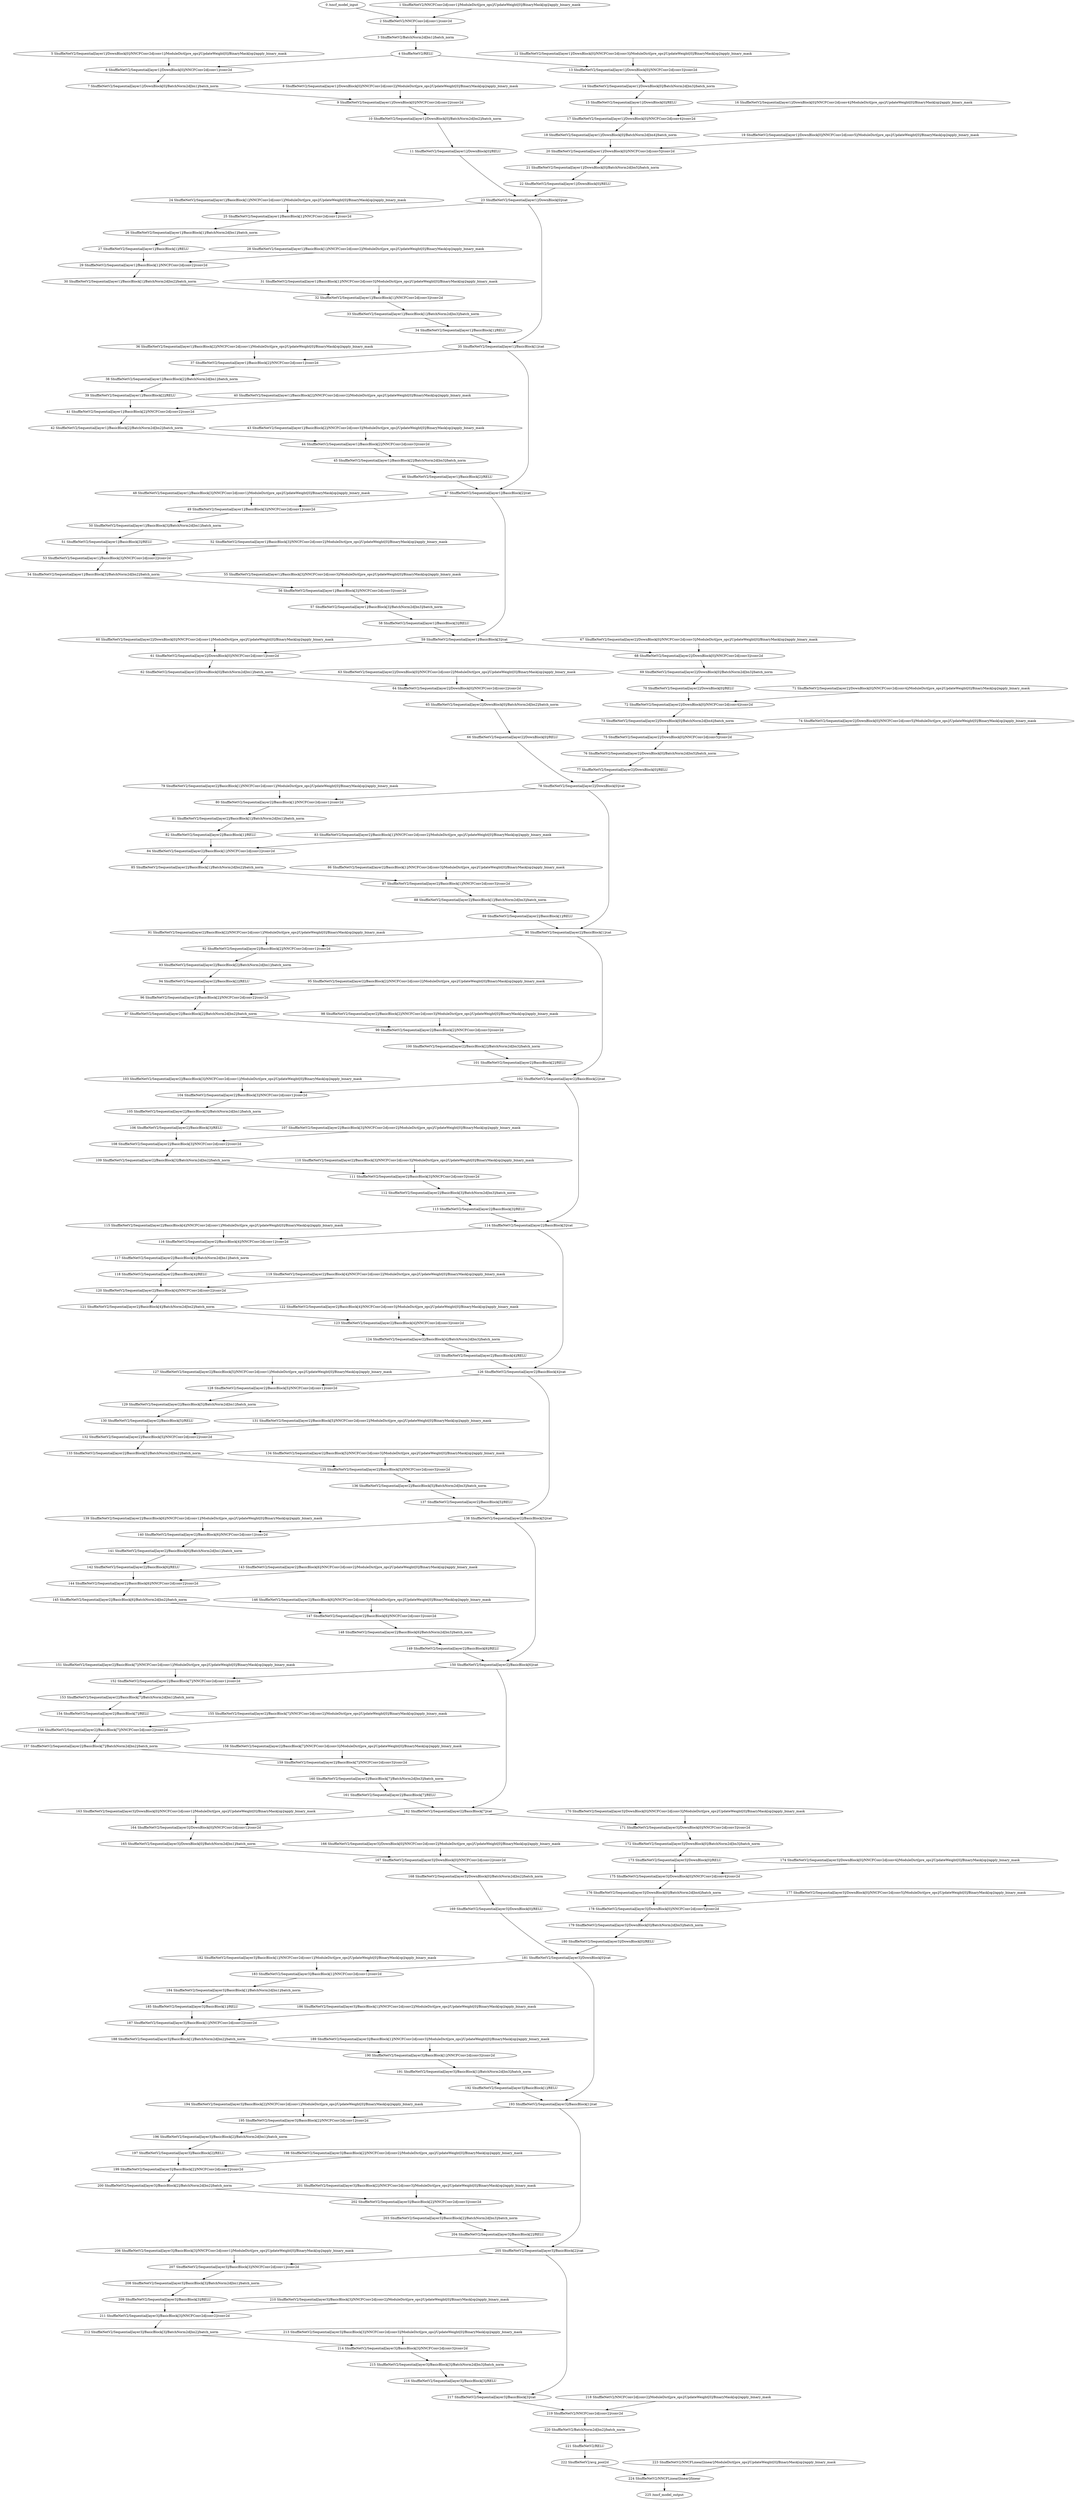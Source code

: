 strict digraph  {
"0 /nncf_model_input" [id=0, scope="", type=nncf_model_input];
"1 ShuffleNetV2/NNCFConv2d[conv1]/ModuleDict[pre_ops]/UpdateWeight[0]/BinaryMask[op]/apply_binary_mask" [id=1, scope="ShuffleNetV2/NNCFConv2d[conv1]/ModuleDict[pre_ops]/UpdateWeight[0]/BinaryMask[op]", type=apply_binary_mask];
"2 ShuffleNetV2/NNCFConv2d[conv1]/conv2d" [id=2, scope="ShuffleNetV2/NNCFConv2d[conv1]", type=conv2d];
"3 ShuffleNetV2/BatchNorm2d[bn1]/batch_norm" [id=3, scope="ShuffleNetV2/BatchNorm2d[bn1]", type=batch_norm];
"4 ShuffleNetV2/RELU" [id=4, scope=ShuffleNetV2, type=RELU];
"5 ShuffleNetV2/Sequential[layer1]/DownBlock[0]/NNCFConv2d[conv1]/ModuleDict[pre_ops]/UpdateWeight[0]/BinaryMask[op]/apply_binary_mask" [id=5, scope="ShuffleNetV2/Sequential[layer1]/DownBlock[0]/NNCFConv2d[conv1]/ModuleDict[pre_ops]/UpdateWeight[0]/BinaryMask[op]", type=apply_binary_mask];
"6 ShuffleNetV2/Sequential[layer1]/DownBlock[0]/NNCFConv2d[conv1]/conv2d" [id=6, scope="ShuffleNetV2/Sequential[layer1]/DownBlock[0]/NNCFConv2d[conv1]", type=conv2d];
"7 ShuffleNetV2/Sequential[layer1]/DownBlock[0]/BatchNorm2d[bn1]/batch_norm" [id=7, scope="ShuffleNetV2/Sequential[layer1]/DownBlock[0]/BatchNorm2d[bn1]", type=batch_norm];
"8 ShuffleNetV2/Sequential[layer1]/DownBlock[0]/NNCFConv2d[conv2]/ModuleDict[pre_ops]/UpdateWeight[0]/BinaryMask[op]/apply_binary_mask" [id=8, scope="ShuffleNetV2/Sequential[layer1]/DownBlock[0]/NNCFConv2d[conv2]/ModuleDict[pre_ops]/UpdateWeight[0]/BinaryMask[op]", type=apply_binary_mask];
"9 ShuffleNetV2/Sequential[layer1]/DownBlock[0]/NNCFConv2d[conv2]/conv2d" [id=9, scope="ShuffleNetV2/Sequential[layer1]/DownBlock[0]/NNCFConv2d[conv2]", type=conv2d];
"10 ShuffleNetV2/Sequential[layer1]/DownBlock[0]/BatchNorm2d[bn2]/batch_norm" [id=10, scope="ShuffleNetV2/Sequential[layer1]/DownBlock[0]/BatchNorm2d[bn2]", type=batch_norm];
"11 ShuffleNetV2/Sequential[layer1]/DownBlock[0]/RELU" [id=11, scope="ShuffleNetV2/Sequential[layer1]/DownBlock[0]", type=RELU];
"12 ShuffleNetV2/Sequential[layer1]/DownBlock[0]/NNCFConv2d[conv3]/ModuleDict[pre_ops]/UpdateWeight[0]/BinaryMask[op]/apply_binary_mask" [id=12, scope="ShuffleNetV2/Sequential[layer1]/DownBlock[0]/NNCFConv2d[conv3]/ModuleDict[pre_ops]/UpdateWeight[0]/BinaryMask[op]", type=apply_binary_mask];
"13 ShuffleNetV2/Sequential[layer1]/DownBlock[0]/NNCFConv2d[conv3]/conv2d" [id=13, scope="ShuffleNetV2/Sequential[layer1]/DownBlock[0]/NNCFConv2d[conv3]", type=conv2d];
"14 ShuffleNetV2/Sequential[layer1]/DownBlock[0]/BatchNorm2d[bn3]/batch_norm" [id=14, scope="ShuffleNetV2/Sequential[layer1]/DownBlock[0]/BatchNorm2d[bn3]", type=batch_norm];
"15 ShuffleNetV2/Sequential[layer1]/DownBlock[0]/RELU" [id=15, scope="ShuffleNetV2/Sequential[layer1]/DownBlock[0]", type=RELU];
"16 ShuffleNetV2/Sequential[layer1]/DownBlock[0]/NNCFConv2d[conv4]/ModuleDict[pre_ops]/UpdateWeight[0]/BinaryMask[op]/apply_binary_mask" [id=16, scope="ShuffleNetV2/Sequential[layer1]/DownBlock[0]/NNCFConv2d[conv4]/ModuleDict[pre_ops]/UpdateWeight[0]/BinaryMask[op]", type=apply_binary_mask];
"17 ShuffleNetV2/Sequential[layer1]/DownBlock[0]/NNCFConv2d[conv4]/conv2d" [id=17, scope="ShuffleNetV2/Sequential[layer1]/DownBlock[0]/NNCFConv2d[conv4]", type=conv2d];
"18 ShuffleNetV2/Sequential[layer1]/DownBlock[0]/BatchNorm2d[bn4]/batch_norm" [id=18, scope="ShuffleNetV2/Sequential[layer1]/DownBlock[0]/BatchNorm2d[bn4]", type=batch_norm];
"19 ShuffleNetV2/Sequential[layer1]/DownBlock[0]/NNCFConv2d[conv5]/ModuleDict[pre_ops]/UpdateWeight[0]/BinaryMask[op]/apply_binary_mask" [id=19, scope="ShuffleNetV2/Sequential[layer1]/DownBlock[0]/NNCFConv2d[conv5]/ModuleDict[pre_ops]/UpdateWeight[0]/BinaryMask[op]", type=apply_binary_mask];
"20 ShuffleNetV2/Sequential[layer1]/DownBlock[0]/NNCFConv2d[conv5]/conv2d" [id=20, scope="ShuffleNetV2/Sequential[layer1]/DownBlock[0]/NNCFConv2d[conv5]", type=conv2d];
"21 ShuffleNetV2/Sequential[layer1]/DownBlock[0]/BatchNorm2d[bn5]/batch_norm" [id=21, scope="ShuffleNetV2/Sequential[layer1]/DownBlock[0]/BatchNorm2d[bn5]", type=batch_norm];
"22 ShuffleNetV2/Sequential[layer1]/DownBlock[0]/RELU" [id=22, scope="ShuffleNetV2/Sequential[layer1]/DownBlock[0]", type=RELU];
"23 ShuffleNetV2/Sequential[layer1]/DownBlock[0]/cat" [id=23, scope="ShuffleNetV2/Sequential[layer1]/DownBlock[0]", type=cat];
"24 ShuffleNetV2/Sequential[layer1]/BasicBlock[1]/NNCFConv2d[conv1]/ModuleDict[pre_ops]/UpdateWeight[0]/BinaryMask[op]/apply_binary_mask" [id=24, scope="ShuffleNetV2/Sequential[layer1]/BasicBlock[1]/NNCFConv2d[conv1]/ModuleDict[pre_ops]/UpdateWeight[0]/BinaryMask[op]", type=apply_binary_mask];
"25 ShuffleNetV2/Sequential[layer1]/BasicBlock[1]/NNCFConv2d[conv1]/conv2d" [id=25, scope="ShuffleNetV2/Sequential[layer1]/BasicBlock[1]/NNCFConv2d[conv1]", type=conv2d];
"26 ShuffleNetV2/Sequential[layer1]/BasicBlock[1]/BatchNorm2d[bn1]/batch_norm" [id=26, scope="ShuffleNetV2/Sequential[layer1]/BasicBlock[1]/BatchNorm2d[bn1]", type=batch_norm];
"27 ShuffleNetV2/Sequential[layer1]/BasicBlock[1]/RELU" [id=27, scope="ShuffleNetV2/Sequential[layer1]/BasicBlock[1]", type=RELU];
"28 ShuffleNetV2/Sequential[layer1]/BasicBlock[1]/NNCFConv2d[conv2]/ModuleDict[pre_ops]/UpdateWeight[0]/BinaryMask[op]/apply_binary_mask" [id=28, scope="ShuffleNetV2/Sequential[layer1]/BasicBlock[1]/NNCFConv2d[conv2]/ModuleDict[pre_ops]/UpdateWeight[0]/BinaryMask[op]", type=apply_binary_mask];
"29 ShuffleNetV2/Sequential[layer1]/BasicBlock[1]/NNCFConv2d[conv2]/conv2d" [id=29, scope="ShuffleNetV2/Sequential[layer1]/BasicBlock[1]/NNCFConv2d[conv2]", type=conv2d];
"30 ShuffleNetV2/Sequential[layer1]/BasicBlock[1]/BatchNorm2d[bn2]/batch_norm" [id=30, scope="ShuffleNetV2/Sequential[layer1]/BasicBlock[1]/BatchNorm2d[bn2]", type=batch_norm];
"31 ShuffleNetV2/Sequential[layer1]/BasicBlock[1]/NNCFConv2d[conv3]/ModuleDict[pre_ops]/UpdateWeight[0]/BinaryMask[op]/apply_binary_mask" [id=31, scope="ShuffleNetV2/Sequential[layer1]/BasicBlock[1]/NNCFConv2d[conv3]/ModuleDict[pre_ops]/UpdateWeight[0]/BinaryMask[op]", type=apply_binary_mask];
"32 ShuffleNetV2/Sequential[layer1]/BasicBlock[1]/NNCFConv2d[conv3]/conv2d" [id=32, scope="ShuffleNetV2/Sequential[layer1]/BasicBlock[1]/NNCFConv2d[conv3]", type=conv2d];
"33 ShuffleNetV2/Sequential[layer1]/BasicBlock[1]/BatchNorm2d[bn3]/batch_norm" [id=33, scope="ShuffleNetV2/Sequential[layer1]/BasicBlock[1]/BatchNorm2d[bn3]", type=batch_norm];
"34 ShuffleNetV2/Sequential[layer1]/BasicBlock[1]/RELU" [id=34, scope="ShuffleNetV2/Sequential[layer1]/BasicBlock[1]", type=RELU];
"35 ShuffleNetV2/Sequential[layer1]/BasicBlock[1]/cat" [id=35, scope="ShuffleNetV2/Sequential[layer1]/BasicBlock[1]", type=cat];
"36 ShuffleNetV2/Sequential[layer1]/BasicBlock[2]/NNCFConv2d[conv1]/ModuleDict[pre_ops]/UpdateWeight[0]/BinaryMask[op]/apply_binary_mask" [id=36, scope="ShuffleNetV2/Sequential[layer1]/BasicBlock[2]/NNCFConv2d[conv1]/ModuleDict[pre_ops]/UpdateWeight[0]/BinaryMask[op]", type=apply_binary_mask];
"37 ShuffleNetV2/Sequential[layer1]/BasicBlock[2]/NNCFConv2d[conv1]/conv2d" [id=37, scope="ShuffleNetV2/Sequential[layer1]/BasicBlock[2]/NNCFConv2d[conv1]", type=conv2d];
"38 ShuffleNetV2/Sequential[layer1]/BasicBlock[2]/BatchNorm2d[bn1]/batch_norm" [id=38, scope="ShuffleNetV2/Sequential[layer1]/BasicBlock[2]/BatchNorm2d[bn1]", type=batch_norm];
"39 ShuffleNetV2/Sequential[layer1]/BasicBlock[2]/RELU" [id=39, scope="ShuffleNetV2/Sequential[layer1]/BasicBlock[2]", type=RELU];
"40 ShuffleNetV2/Sequential[layer1]/BasicBlock[2]/NNCFConv2d[conv2]/ModuleDict[pre_ops]/UpdateWeight[0]/BinaryMask[op]/apply_binary_mask" [id=40, scope="ShuffleNetV2/Sequential[layer1]/BasicBlock[2]/NNCFConv2d[conv2]/ModuleDict[pre_ops]/UpdateWeight[0]/BinaryMask[op]", type=apply_binary_mask];
"41 ShuffleNetV2/Sequential[layer1]/BasicBlock[2]/NNCFConv2d[conv2]/conv2d" [id=41, scope="ShuffleNetV2/Sequential[layer1]/BasicBlock[2]/NNCFConv2d[conv2]", type=conv2d];
"42 ShuffleNetV2/Sequential[layer1]/BasicBlock[2]/BatchNorm2d[bn2]/batch_norm" [id=42, scope="ShuffleNetV2/Sequential[layer1]/BasicBlock[2]/BatchNorm2d[bn2]", type=batch_norm];
"43 ShuffleNetV2/Sequential[layer1]/BasicBlock[2]/NNCFConv2d[conv3]/ModuleDict[pre_ops]/UpdateWeight[0]/BinaryMask[op]/apply_binary_mask" [id=43, scope="ShuffleNetV2/Sequential[layer1]/BasicBlock[2]/NNCFConv2d[conv3]/ModuleDict[pre_ops]/UpdateWeight[0]/BinaryMask[op]", type=apply_binary_mask];
"44 ShuffleNetV2/Sequential[layer1]/BasicBlock[2]/NNCFConv2d[conv3]/conv2d" [id=44, scope="ShuffleNetV2/Sequential[layer1]/BasicBlock[2]/NNCFConv2d[conv3]", type=conv2d];
"45 ShuffleNetV2/Sequential[layer1]/BasicBlock[2]/BatchNorm2d[bn3]/batch_norm" [id=45, scope="ShuffleNetV2/Sequential[layer1]/BasicBlock[2]/BatchNorm2d[bn3]", type=batch_norm];
"46 ShuffleNetV2/Sequential[layer1]/BasicBlock[2]/RELU" [id=46, scope="ShuffleNetV2/Sequential[layer1]/BasicBlock[2]", type=RELU];
"47 ShuffleNetV2/Sequential[layer1]/BasicBlock[2]/cat" [id=47, scope="ShuffleNetV2/Sequential[layer1]/BasicBlock[2]", type=cat];
"48 ShuffleNetV2/Sequential[layer1]/BasicBlock[3]/NNCFConv2d[conv1]/ModuleDict[pre_ops]/UpdateWeight[0]/BinaryMask[op]/apply_binary_mask" [id=48, scope="ShuffleNetV2/Sequential[layer1]/BasicBlock[3]/NNCFConv2d[conv1]/ModuleDict[pre_ops]/UpdateWeight[0]/BinaryMask[op]", type=apply_binary_mask];
"49 ShuffleNetV2/Sequential[layer1]/BasicBlock[3]/NNCFConv2d[conv1]/conv2d" [id=49, scope="ShuffleNetV2/Sequential[layer1]/BasicBlock[3]/NNCFConv2d[conv1]", type=conv2d];
"50 ShuffleNetV2/Sequential[layer1]/BasicBlock[3]/BatchNorm2d[bn1]/batch_norm" [id=50, scope="ShuffleNetV2/Sequential[layer1]/BasicBlock[3]/BatchNorm2d[bn1]", type=batch_norm];
"51 ShuffleNetV2/Sequential[layer1]/BasicBlock[3]/RELU" [id=51, scope="ShuffleNetV2/Sequential[layer1]/BasicBlock[3]", type=RELU];
"52 ShuffleNetV2/Sequential[layer1]/BasicBlock[3]/NNCFConv2d[conv2]/ModuleDict[pre_ops]/UpdateWeight[0]/BinaryMask[op]/apply_binary_mask" [id=52, scope="ShuffleNetV2/Sequential[layer1]/BasicBlock[3]/NNCFConv2d[conv2]/ModuleDict[pre_ops]/UpdateWeight[0]/BinaryMask[op]", type=apply_binary_mask];
"53 ShuffleNetV2/Sequential[layer1]/BasicBlock[3]/NNCFConv2d[conv2]/conv2d" [id=53, scope="ShuffleNetV2/Sequential[layer1]/BasicBlock[3]/NNCFConv2d[conv2]", type=conv2d];
"54 ShuffleNetV2/Sequential[layer1]/BasicBlock[3]/BatchNorm2d[bn2]/batch_norm" [id=54, scope="ShuffleNetV2/Sequential[layer1]/BasicBlock[3]/BatchNorm2d[bn2]", type=batch_norm];
"55 ShuffleNetV2/Sequential[layer1]/BasicBlock[3]/NNCFConv2d[conv3]/ModuleDict[pre_ops]/UpdateWeight[0]/BinaryMask[op]/apply_binary_mask" [id=55, scope="ShuffleNetV2/Sequential[layer1]/BasicBlock[3]/NNCFConv2d[conv3]/ModuleDict[pre_ops]/UpdateWeight[0]/BinaryMask[op]", type=apply_binary_mask];
"56 ShuffleNetV2/Sequential[layer1]/BasicBlock[3]/NNCFConv2d[conv3]/conv2d" [id=56, scope="ShuffleNetV2/Sequential[layer1]/BasicBlock[3]/NNCFConv2d[conv3]", type=conv2d];
"57 ShuffleNetV2/Sequential[layer1]/BasicBlock[3]/BatchNorm2d[bn3]/batch_norm" [id=57, scope="ShuffleNetV2/Sequential[layer1]/BasicBlock[3]/BatchNorm2d[bn3]", type=batch_norm];
"58 ShuffleNetV2/Sequential[layer1]/BasicBlock[3]/RELU" [id=58, scope="ShuffleNetV2/Sequential[layer1]/BasicBlock[3]", type=RELU];
"59 ShuffleNetV2/Sequential[layer1]/BasicBlock[3]/cat" [id=59, scope="ShuffleNetV2/Sequential[layer1]/BasicBlock[3]", type=cat];
"60 ShuffleNetV2/Sequential[layer2]/DownBlock[0]/NNCFConv2d[conv1]/ModuleDict[pre_ops]/UpdateWeight[0]/BinaryMask[op]/apply_binary_mask" [id=60, scope="ShuffleNetV2/Sequential[layer2]/DownBlock[0]/NNCFConv2d[conv1]/ModuleDict[pre_ops]/UpdateWeight[0]/BinaryMask[op]", type=apply_binary_mask];
"61 ShuffleNetV2/Sequential[layer2]/DownBlock[0]/NNCFConv2d[conv1]/conv2d" [id=61, scope="ShuffleNetV2/Sequential[layer2]/DownBlock[0]/NNCFConv2d[conv1]", type=conv2d];
"62 ShuffleNetV2/Sequential[layer2]/DownBlock[0]/BatchNorm2d[bn1]/batch_norm" [id=62, scope="ShuffleNetV2/Sequential[layer2]/DownBlock[0]/BatchNorm2d[bn1]", type=batch_norm];
"63 ShuffleNetV2/Sequential[layer2]/DownBlock[0]/NNCFConv2d[conv2]/ModuleDict[pre_ops]/UpdateWeight[0]/BinaryMask[op]/apply_binary_mask" [id=63, scope="ShuffleNetV2/Sequential[layer2]/DownBlock[0]/NNCFConv2d[conv2]/ModuleDict[pre_ops]/UpdateWeight[0]/BinaryMask[op]", type=apply_binary_mask];
"64 ShuffleNetV2/Sequential[layer2]/DownBlock[0]/NNCFConv2d[conv2]/conv2d" [id=64, scope="ShuffleNetV2/Sequential[layer2]/DownBlock[0]/NNCFConv2d[conv2]", type=conv2d];
"65 ShuffleNetV2/Sequential[layer2]/DownBlock[0]/BatchNorm2d[bn2]/batch_norm" [id=65, scope="ShuffleNetV2/Sequential[layer2]/DownBlock[0]/BatchNorm2d[bn2]", type=batch_norm];
"66 ShuffleNetV2/Sequential[layer2]/DownBlock[0]/RELU" [id=66, scope="ShuffleNetV2/Sequential[layer2]/DownBlock[0]", type=RELU];
"67 ShuffleNetV2/Sequential[layer2]/DownBlock[0]/NNCFConv2d[conv3]/ModuleDict[pre_ops]/UpdateWeight[0]/BinaryMask[op]/apply_binary_mask" [id=67, scope="ShuffleNetV2/Sequential[layer2]/DownBlock[0]/NNCFConv2d[conv3]/ModuleDict[pre_ops]/UpdateWeight[0]/BinaryMask[op]", type=apply_binary_mask];
"68 ShuffleNetV2/Sequential[layer2]/DownBlock[0]/NNCFConv2d[conv3]/conv2d" [id=68, scope="ShuffleNetV2/Sequential[layer2]/DownBlock[0]/NNCFConv2d[conv3]", type=conv2d];
"69 ShuffleNetV2/Sequential[layer2]/DownBlock[0]/BatchNorm2d[bn3]/batch_norm" [id=69, scope="ShuffleNetV2/Sequential[layer2]/DownBlock[0]/BatchNorm2d[bn3]", type=batch_norm];
"70 ShuffleNetV2/Sequential[layer2]/DownBlock[0]/RELU" [id=70, scope="ShuffleNetV2/Sequential[layer2]/DownBlock[0]", type=RELU];
"71 ShuffleNetV2/Sequential[layer2]/DownBlock[0]/NNCFConv2d[conv4]/ModuleDict[pre_ops]/UpdateWeight[0]/BinaryMask[op]/apply_binary_mask" [id=71, scope="ShuffleNetV2/Sequential[layer2]/DownBlock[0]/NNCFConv2d[conv4]/ModuleDict[pre_ops]/UpdateWeight[0]/BinaryMask[op]", type=apply_binary_mask];
"72 ShuffleNetV2/Sequential[layer2]/DownBlock[0]/NNCFConv2d[conv4]/conv2d" [id=72, scope="ShuffleNetV2/Sequential[layer2]/DownBlock[0]/NNCFConv2d[conv4]", type=conv2d];
"73 ShuffleNetV2/Sequential[layer2]/DownBlock[0]/BatchNorm2d[bn4]/batch_norm" [id=73, scope="ShuffleNetV2/Sequential[layer2]/DownBlock[0]/BatchNorm2d[bn4]", type=batch_norm];
"74 ShuffleNetV2/Sequential[layer2]/DownBlock[0]/NNCFConv2d[conv5]/ModuleDict[pre_ops]/UpdateWeight[0]/BinaryMask[op]/apply_binary_mask" [id=74, scope="ShuffleNetV2/Sequential[layer2]/DownBlock[0]/NNCFConv2d[conv5]/ModuleDict[pre_ops]/UpdateWeight[0]/BinaryMask[op]", type=apply_binary_mask];
"75 ShuffleNetV2/Sequential[layer2]/DownBlock[0]/NNCFConv2d[conv5]/conv2d" [id=75, scope="ShuffleNetV2/Sequential[layer2]/DownBlock[0]/NNCFConv2d[conv5]", type=conv2d];
"76 ShuffleNetV2/Sequential[layer2]/DownBlock[0]/BatchNorm2d[bn5]/batch_norm" [id=76, scope="ShuffleNetV2/Sequential[layer2]/DownBlock[0]/BatchNorm2d[bn5]", type=batch_norm];
"77 ShuffleNetV2/Sequential[layer2]/DownBlock[0]/RELU" [id=77, scope="ShuffleNetV2/Sequential[layer2]/DownBlock[0]", type=RELU];
"78 ShuffleNetV2/Sequential[layer2]/DownBlock[0]/cat" [id=78, scope="ShuffleNetV2/Sequential[layer2]/DownBlock[0]", type=cat];
"79 ShuffleNetV2/Sequential[layer2]/BasicBlock[1]/NNCFConv2d[conv1]/ModuleDict[pre_ops]/UpdateWeight[0]/BinaryMask[op]/apply_binary_mask" [id=79, scope="ShuffleNetV2/Sequential[layer2]/BasicBlock[1]/NNCFConv2d[conv1]/ModuleDict[pre_ops]/UpdateWeight[0]/BinaryMask[op]", type=apply_binary_mask];
"80 ShuffleNetV2/Sequential[layer2]/BasicBlock[1]/NNCFConv2d[conv1]/conv2d" [id=80, scope="ShuffleNetV2/Sequential[layer2]/BasicBlock[1]/NNCFConv2d[conv1]", type=conv2d];
"81 ShuffleNetV2/Sequential[layer2]/BasicBlock[1]/BatchNorm2d[bn1]/batch_norm" [id=81, scope="ShuffleNetV2/Sequential[layer2]/BasicBlock[1]/BatchNorm2d[bn1]", type=batch_norm];
"82 ShuffleNetV2/Sequential[layer2]/BasicBlock[1]/RELU" [id=82, scope="ShuffleNetV2/Sequential[layer2]/BasicBlock[1]", type=RELU];
"83 ShuffleNetV2/Sequential[layer2]/BasicBlock[1]/NNCFConv2d[conv2]/ModuleDict[pre_ops]/UpdateWeight[0]/BinaryMask[op]/apply_binary_mask" [id=83, scope="ShuffleNetV2/Sequential[layer2]/BasicBlock[1]/NNCFConv2d[conv2]/ModuleDict[pre_ops]/UpdateWeight[0]/BinaryMask[op]", type=apply_binary_mask];
"84 ShuffleNetV2/Sequential[layer2]/BasicBlock[1]/NNCFConv2d[conv2]/conv2d" [id=84, scope="ShuffleNetV2/Sequential[layer2]/BasicBlock[1]/NNCFConv2d[conv2]", type=conv2d];
"85 ShuffleNetV2/Sequential[layer2]/BasicBlock[1]/BatchNorm2d[bn2]/batch_norm" [id=85, scope="ShuffleNetV2/Sequential[layer2]/BasicBlock[1]/BatchNorm2d[bn2]", type=batch_norm];
"86 ShuffleNetV2/Sequential[layer2]/BasicBlock[1]/NNCFConv2d[conv3]/ModuleDict[pre_ops]/UpdateWeight[0]/BinaryMask[op]/apply_binary_mask" [id=86, scope="ShuffleNetV2/Sequential[layer2]/BasicBlock[1]/NNCFConv2d[conv3]/ModuleDict[pre_ops]/UpdateWeight[0]/BinaryMask[op]", type=apply_binary_mask];
"87 ShuffleNetV2/Sequential[layer2]/BasicBlock[1]/NNCFConv2d[conv3]/conv2d" [id=87, scope="ShuffleNetV2/Sequential[layer2]/BasicBlock[1]/NNCFConv2d[conv3]", type=conv2d];
"88 ShuffleNetV2/Sequential[layer2]/BasicBlock[1]/BatchNorm2d[bn3]/batch_norm" [id=88, scope="ShuffleNetV2/Sequential[layer2]/BasicBlock[1]/BatchNorm2d[bn3]", type=batch_norm];
"89 ShuffleNetV2/Sequential[layer2]/BasicBlock[1]/RELU" [id=89, scope="ShuffleNetV2/Sequential[layer2]/BasicBlock[1]", type=RELU];
"90 ShuffleNetV2/Sequential[layer2]/BasicBlock[1]/cat" [id=90, scope="ShuffleNetV2/Sequential[layer2]/BasicBlock[1]", type=cat];
"91 ShuffleNetV2/Sequential[layer2]/BasicBlock[2]/NNCFConv2d[conv1]/ModuleDict[pre_ops]/UpdateWeight[0]/BinaryMask[op]/apply_binary_mask" [id=91, scope="ShuffleNetV2/Sequential[layer2]/BasicBlock[2]/NNCFConv2d[conv1]/ModuleDict[pre_ops]/UpdateWeight[0]/BinaryMask[op]", type=apply_binary_mask];
"92 ShuffleNetV2/Sequential[layer2]/BasicBlock[2]/NNCFConv2d[conv1]/conv2d" [id=92, scope="ShuffleNetV2/Sequential[layer2]/BasicBlock[2]/NNCFConv2d[conv1]", type=conv2d];
"93 ShuffleNetV2/Sequential[layer2]/BasicBlock[2]/BatchNorm2d[bn1]/batch_norm" [id=93, scope="ShuffleNetV2/Sequential[layer2]/BasicBlock[2]/BatchNorm2d[bn1]", type=batch_norm];
"94 ShuffleNetV2/Sequential[layer2]/BasicBlock[2]/RELU" [id=94, scope="ShuffleNetV2/Sequential[layer2]/BasicBlock[2]", type=RELU];
"95 ShuffleNetV2/Sequential[layer2]/BasicBlock[2]/NNCFConv2d[conv2]/ModuleDict[pre_ops]/UpdateWeight[0]/BinaryMask[op]/apply_binary_mask" [id=95, scope="ShuffleNetV2/Sequential[layer2]/BasicBlock[2]/NNCFConv2d[conv2]/ModuleDict[pre_ops]/UpdateWeight[0]/BinaryMask[op]", type=apply_binary_mask];
"96 ShuffleNetV2/Sequential[layer2]/BasicBlock[2]/NNCFConv2d[conv2]/conv2d" [id=96, scope="ShuffleNetV2/Sequential[layer2]/BasicBlock[2]/NNCFConv2d[conv2]", type=conv2d];
"97 ShuffleNetV2/Sequential[layer2]/BasicBlock[2]/BatchNorm2d[bn2]/batch_norm" [id=97, scope="ShuffleNetV2/Sequential[layer2]/BasicBlock[2]/BatchNorm2d[bn2]", type=batch_norm];
"98 ShuffleNetV2/Sequential[layer2]/BasicBlock[2]/NNCFConv2d[conv3]/ModuleDict[pre_ops]/UpdateWeight[0]/BinaryMask[op]/apply_binary_mask" [id=98, scope="ShuffleNetV2/Sequential[layer2]/BasicBlock[2]/NNCFConv2d[conv3]/ModuleDict[pre_ops]/UpdateWeight[0]/BinaryMask[op]", type=apply_binary_mask];
"99 ShuffleNetV2/Sequential[layer2]/BasicBlock[2]/NNCFConv2d[conv3]/conv2d" [id=99, scope="ShuffleNetV2/Sequential[layer2]/BasicBlock[2]/NNCFConv2d[conv3]", type=conv2d];
"100 ShuffleNetV2/Sequential[layer2]/BasicBlock[2]/BatchNorm2d[bn3]/batch_norm" [id=100, scope="ShuffleNetV2/Sequential[layer2]/BasicBlock[2]/BatchNorm2d[bn3]", type=batch_norm];
"101 ShuffleNetV2/Sequential[layer2]/BasicBlock[2]/RELU" [id=101, scope="ShuffleNetV2/Sequential[layer2]/BasicBlock[2]", type=RELU];
"102 ShuffleNetV2/Sequential[layer2]/BasicBlock[2]/cat" [id=102, scope="ShuffleNetV2/Sequential[layer2]/BasicBlock[2]", type=cat];
"103 ShuffleNetV2/Sequential[layer2]/BasicBlock[3]/NNCFConv2d[conv1]/ModuleDict[pre_ops]/UpdateWeight[0]/BinaryMask[op]/apply_binary_mask" [id=103, scope="ShuffleNetV2/Sequential[layer2]/BasicBlock[3]/NNCFConv2d[conv1]/ModuleDict[pre_ops]/UpdateWeight[0]/BinaryMask[op]", type=apply_binary_mask];
"104 ShuffleNetV2/Sequential[layer2]/BasicBlock[3]/NNCFConv2d[conv1]/conv2d" [id=104, scope="ShuffleNetV2/Sequential[layer2]/BasicBlock[3]/NNCFConv2d[conv1]", type=conv2d];
"105 ShuffleNetV2/Sequential[layer2]/BasicBlock[3]/BatchNorm2d[bn1]/batch_norm" [id=105, scope="ShuffleNetV2/Sequential[layer2]/BasicBlock[3]/BatchNorm2d[bn1]", type=batch_norm];
"106 ShuffleNetV2/Sequential[layer2]/BasicBlock[3]/RELU" [id=106, scope="ShuffleNetV2/Sequential[layer2]/BasicBlock[3]", type=RELU];
"107 ShuffleNetV2/Sequential[layer2]/BasicBlock[3]/NNCFConv2d[conv2]/ModuleDict[pre_ops]/UpdateWeight[0]/BinaryMask[op]/apply_binary_mask" [id=107, scope="ShuffleNetV2/Sequential[layer2]/BasicBlock[3]/NNCFConv2d[conv2]/ModuleDict[pre_ops]/UpdateWeight[0]/BinaryMask[op]", type=apply_binary_mask];
"108 ShuffleNetV2/Sequential[layer2]/BasicBlock[3]/NNCFConv2d[conv2]/conv2d" [id=108, scope="ShuffleNetV2/Sequential[layer2]/BasicBlock[3]/NNCFConv2d[conv2]", type=conv2d];
"109 ShuffleNetV2/Sequential[layer2]/BasicBlock[3]/BatchNorm2d[bn2]/batch_norm" [id=109, scope="ShuffleNetV2/Sequential[layer2]/BasicBlock[3]/BatchNorm2d[bn2]", type=batch_norm];
"110 ShuffleNetV2/Sequential[layer2]/BasicBlock[3]/NNCFConv2d[conv3]/ModuleDict[pre_ops]/UpdateWeight[0]/BinaryMask[op]/apply_binary_mask" [id=110, scope="ShuffleNetV2/Sequential[layer2]/BasicBlock[3]/NNCFConv2d[conv3]/ModuleDict[pre_ops]/UpdateWeight[0]/BinaryMask[op]", type=apply_binary_mask];
"111 ShuffleNetV2/Sequential[layer2]/BasicBlock[3]/NNCFConv2d[conv3]/conv2d" [id=111, scope="ShuffleNetV2/Sequential[layer2]/BasicBlock[3]/NNCFConv2d[conv3]", type=conv2d];
"112 ShuffleNetV2/Sequential[layer2]/BasicBlock[3]/BatchNorm2d[bn3]/batch_norm" [id=112, scope="ShuffleNetV2/Sequential[layer2]/BasicBlock[3]/BatchNorm2d[bn3]", type=batch_norm];
"113 ShuffleNetV2/Sequential[layer2]/BasicBlock[3]/RELU" [id=113, scope="ShuffleNetV2/Sequential[layer2]/BasicBlock[3]", type=RELU];
"114 ShuffleNetV2/Sequential[layer2]/BasicBlock[3]/cat" [id=114, scope="ShuffleNetV2/Sequential[layer2]/BasicBlock[3]", type=cat];
"115 ShuffleNetV2/Sequential[layer2]/BasicBlock[4]/NNCFConv2d[conv1]/ModuleDict[pre_ops]/UpdateWeight[0]/BinaryMask[op]/apply_binary_mask" [id=115, scope="ShuffleNetV2/Sequential[layer2]/BasicBlock[4]/NNCFConv2d[conv1]/ModuleDict[pre_ops]/UpdateWeight[0]/BinaryMask[op]", type=apply_binary_mask];
"116 ShuffleNetV2/Sequential[layer2]/BasicBlock[4]/NNCFConv2d[conv1]/conv2d" [id=116, scope="ShuffleNetV2/Sequential[layer2]/BasicBlock[4]/NNCFConv2d[conv1]", type=conv2d];
"117 ShuffleNetV2/Sequential[layer2]/BasicBlock[4]/BatchNorm2d[bn1]/batch_norm" [id=117, scope="ShuffleNetV2/Sequential[layer2]/BasicBlock[4]/BatchNorm2d[bn1]", type=batch_norm];
"118 ShuffleNetV2/Sequential[layer2]/BasicBlock[4]/RELU" [id=118, scope="ShuffleNetV2/Sequential[layer2]/BasicBlock[4]", type=RELU];
"119 ShuffleNetV2/Sequential[layer2]/BasicBlock[4]/NNCFConv2d[conv2]/ModuleDict[pre_ops]/UpdateWeight[0]/BinaryMask[op]/apply_binary_mask" [id=119, scope="ShuffleNetV2/Sequential[layer2]/BasicBlock[4]/NNCFConv2d[conv2]/ModuleDict[pre_ops]/UpdateWeight[0]/BinaryMask[op]", type=apply_binary_mask];
"120 ShuffleNetV2/Sequential[layer2]/BasicBlock[4]/NNCFConv2d[conv2]/conv2d" [id=120, scope="ShuffleNetV2/Sequential[layer2]/BasicBlock[4]/NNCFConv2d[conv2]", type=conv2d];
"121 ShuffleNetV2/Sequential[layer2]/BasicBlock[4]/BatchNorm2d[bn2]/batch_norm" [id=121, scope="ShuffleNetV2/Sequential[layer2]/BasicBlock[4]/BatchNorm2d[bn2]", type=batch_norm];
"122 ShuffleNetV2/Sequential[layer2]/BasicBlock[4]/NNCFConv2d[conv3]/ModuleDict[pre_ops]/UpdateWeight[0]/BinaryMask[op]/apply_binary_mask" [id=122, scope="ShuffleNetV2/Sequential[layer2]/BasicBlock[4]/NNCFConv2d[conv3]/ModuleDict[pre_ops]/UpdateWeight[0]/BinaryMask[op]", type=apply_binary_mask];
"123 ShuffleNetV2/Sequential[layer2]/BasicBlock[4]/NNCFConv2d[conv3]/conv2d" [id=123, scope="ShuffleNetV2/Sequential[layer2]/BasicBlock[4]/NNCFConv2d[conv3]", type=conv2d];
"124 ShuffleNetV2/Sequential[layer2]/BasicBlock[4]/BatchNorm2d[bn3]/batch_norm" [id=124, scope="ShuffleNetV2/Sequential[layer2]/BasicBlock[4]/BatchNorm2d[bn3]", type=batch_norm];
"125 ShuffleNetV2/Sequential[layer2]/BasicBlock[4]/RELU" [id=125, scope="ShuffleNetV2/Sequential[layer2]/BasicBlock[4]", type=RELU];
"126 ShuffleNetV2/Sequential[layer2]/BasicBlock[4]/cat" [id=126, scope="ShuffleNetV2/Sequential[layer2]/BasicBlock[4]", type=cat];
"127 ShuffleNetV2/Sequential[layer2]/BasicBlock[5]/NNCFConv2d[conv1]/ModuleDict[pre_ops]/UpdateWeight[0]/BinaryMask[op]/apply_binary_mask" [id=127, scope="ShuffleNetV2/Sequential[layer2]/BasicBlock[5]/NNCFConv2d[conv1]/ModuleDict[pre_ops]/UpdateWeight[0]/BinaryMask[op]", type=apply_binary_mask];
"128 ShuffleNetV2/Sequential[layer2]/BasicBlock[5]/NNCFConv2d[conv1]/conv2d" [id=128, scope="ShuffleNetV2/Sequential[layer2]/BasicBlock[5]/NNCFConv2d[conv1]", type=conv2d];
"129 ShuffleNetV2/Sequential[layer2]/BasicBlock[5]/BatchNorm2d[bn1]/batch_norm" [id=129, scope="ShuffleNetV2/Sequential[layer2]/BasicBlock[5]/BatchNorm2d[bn1]", type=batch_norm];
"130 ShuffleNetV2/Sequential[layer2]/BasicBlock[5]/RELU" [id=130, scope="ShuffleNetV2/Sequential[layer2]/BasicBlock[5]", type=RELU];
"131 ShuffleNetV2/Sequential[layer2]/BasicBlock[5]/NNCFConv2d[conv2]/ModuleDict[pre_ops]/UpdateWeight[0]/BinaryMask[op]/apply_binary_mask" [id=131, scope="ShuffleNetV2/Sequential[layer2]/BasicBlock[5]/NNCFConv2d[conv2]/ModuleDict[pre_ops]/UpdateWeight[0]/BinaryMask[op]", type=apply_binary_mask];
"132 ShuffleNetV2/Sequential[layer2]/BasicBlock[5]/NNCFConv2d[conv2]/conv2d" [id=132, scope="ShuffleNetV2/Sequential[layer2]/BasicBlock[5]/NNCFConv2d[conv2]", type=conv2d];
"133 ShuffleNetV2/Sequential[layer2]/BasicBlock[5]/BatchNorm2d[bn2]/batch_norm" [id=133, scope="ShuffleNetV2/Sequential[layer2]/BasicBlock[5]/BatchNorm2d[bn2]", type=batch_norm];
"134 ShuffleNetV2/Sequential[layer2]/BasicBlock[5]/NNCFConv2d[conv3]/ModuleDict[pre_ops]/UpdateWeight[0]/BinaryMask[op]/apply_binary_mask" [id=134, scope="ShuffleNetV2/Sequential[layer2]/BasicBlock[5]/NNCFConv2d[conv3]/ModuleDict[pre_ops]/UpdateWeight[0]/BinaryMask[op]", type=apply_binary_mask];
"135 ShuffleNetV2/Sequential[layer2]/BasicBlock[5]/NNCFConv2d[conv3]/conv2d" [id=135, scope="ShuffleNetV2/Sequential[layer2]/BasicBlock[5]/NNCFConv2d[conv3]", type=conv2d];
"136 ShuffleNetV2/Sequential[layer2]/BasicBlock[5]/BatchNorm2d[bn3]/batch_norm" [id=136, scope="ShuffleNetV2/Sequential[layer2]/BasicBlock[5]/BatchNorm2d[bn3]", type=batch_norm];
"137 ShuffleNetV2/Sequential[layer2]/BasicBlock[5]/RELU" [id=137, scope="ShuffleNetV2/Sequential[layer2]/BasicBlock[5]", type=RELU];
"138 ShuffleNetV2/Sequential[layer2]/BasicBlock[5]/cat" [id=138, scope="ShuffleNetV2/Sequential[layer2]/BasicBlock[5]", type=cat];
"139 ShuffleNetV2/Sequential[layer2]/BasicBlock[6]/NNCFConv2d[conv1]/ModuleDict[pre_ops]/UpdateWeight[0]/BinaryMask[op]/apply_binary_mask" [id=139, scope="ShuffleNetV2/Sequential[layer2]/BasicBlock[6]/NNCFConv2d[conv1]/ModuleDict[pre_ops]/UpdateWeight[0]/BinaryMask[op]", type=apply_binary_mask];
"140 ShuffleNetV2/Sequential[layer2]/BasicBlock[6]/NNCFConv2d[conv1]/conv2d" [id=140, scope="ShuffleNetV2/Sequential[layer2]/BasicBlock[6]/NNCFConv2d[conv1]", type=conv2d];
"141 ShuffleNetV2/Sequential[layer2]/BasicBlock[6]/BatchNorm2d[bn1]/batch_norm" [id=141, scope="ShuffleNetV2/Sequential[layer2]/BasicBlock[6]/BatchNorm2d[bn1]", type=batch_norm];
"142 ShuffleNetV2/Sequential[layer2]/BasicBlock[6]/RELU" [id=142, scope="ShuffleNetV2/Sequential[layer2]/BasicBlock[6]", type=RELU];
"143 ShuffleNetV2/Sequential[layer2]/BasicBlock[6]/NNCFConv2d[conv2]/ModuleDict[pre_ops]/UpdateWeight[0]/BinaryMask[op]/apply_binary_mask" [id=143, scope="ShuffleNetV2/Sequential[layer2]/BasicBlock[6]/NNCFConv2d[conv2]/ModuleDict[pre_ops]/UpdateWeight[0]/BinaryMask[op]", type=apply_binary_mask];
"144 ShuffleNetV2/Sequential[layer2]/BasicBlock[6]/NNCFConv2d[conv2]/conv2d" [id=144, scope="ShuffleNetV2/Sequential[layer2]/BasicBlock[6]/NNCFConv2d[conv2]", type=conv2d];
"145 ShuffleNetV2/Sequential[layer2]/BasicBlock[6]/BatchNorm2d[bn2]/batch_norm" [id=145, scope="ShuffleNetV2/Sequential[layer2]/BasicBlock[6]/BatchNorm2d[bn2]", type=batch_norm];
"146 ShuffleNetV2/Sequential[layer2]/BasicBlock[6]/NNCFConv2d[conv3]/ModuleDict[pre_ops]/UpdateWeight[0]/BinaryMask[op]/apply_binary_mask" [id=146, scope="ShuffleNetV2/Sequential[layer2]/BasicBlock[6]/NNCFConv2d[conv3]/ModuleDict[pre_ops]/UpdateWeight[0]/BinaryMask[op]", type=apply_binary_mask];
"147 ShuffleNetV2/Sequential[layer2]/BasicBlock[6]/NNCFConv2d[conv3]/conv2d" [id=147, scope="ShuffleNetV2/Sequential[layer2]/BasicBlock[6]/NNCFConv2d[conv3]", type=conv2d];
"148 ShuffleNetV2/Sequential[layer2]/BasicBlock[6]/BatchNorm2d[bn3]/batch_norm" [id=148, scope="ShuffleNetV2/Sequential[layer2]/BasicBlock[6]/BatchNorm2d[bn3]", type=batch_norm];
"149 ShuffleNetV2/Sequential[layer2]/BasicBlock[6]/RELU" [id=149, scope="ShuffleNetV2/Sequential[layer2]/BasicBlock[6]", type=RELU];
"150 ShuffleNetV2/Sequential[layer2]/BasicBlock[6]/cat" [id=150, scope="ShuffleNetV2/Sequential[layer2]/BasicBlock[6]", type=cat];
"151 ShuffleNetV2/Sequential[layer2]/BasicBlock[7]/NNCFConv2d[conv1]/ModuleDict[pre_ops]/UpdateWeight[0]/BinaryMask[op]/apply_binary_mask" [id=151, scope="ShuffleNetV2/Sequential[layer2]/BasicBlock[7]/NNCFConv2d[conv1]/ModuleDict[pre_ops]/UpdateWeight[0]/BinaryMask[op]", type=apply_binary_mask];
"152 ShuffleNetV2/Sequential[layer2]/BasicBlock[7]/NNCFConv2d[conv1]/conv2d" [id=152, scope="ShuffleNetV2/Sequential[layer2]/BasicBlock[7]/NNCFConv2d[conv1]", type=conv2d];
"153 ShuffleNetV2/Sequential[layer2]/BasicBlock[7]/BatchNorm2d[bn1]/batch_norm" [id=153, scope="ShuffleNetV2/Sequential[layer2]/BasicBlock[7]/BatchNorm2d[bn1]", type=batch_norm];
"154 ShuffleNetV2/Sequential[layer2]/BasicBlock[7]/RELU" [id=154, scope="ShuffleNetV2/Sequential[layer2]/BasicBlock[7]", type=RELU];
"155 ShuffleNetV2/Sequential[layer2]/BasicBlock[7]/NNCFConv2d[conv2]/ModuleDict[pre_ops]/UpdateWeight[0]/BinaryMask[op]/apply_binary_mask" [id=155, scope="ShuffleNetV2/Sequential[layer2]/BasicBlock[7]/NNCFConv2d[conv2]/ModuleDict[pre_ops]/UpdateWeight[0]/BinaryMask[op]", type=apply_binary_mask];
"156 ShuffleNetV2/Sequential[layer2]/BasicBlock[7]/NNCFConv2d[conv2]/conv2d" [id=156, scope="ShuffleNetV2/Sequential[layer2]/BasicBlock[7]/NNCFConv2d[conv2]", type=conv2d];
"157 ShuffleNetV2/Sequential[layer2]/BasicBlock[7]/BatchNorm2d[bn2]/batch_norm" [id=157, scope="ShuffleNetV2/Sequential[layer2]/BasicBlock[7]/BatchNorm2d[bn2]", type=batch_norm];
"158 ShuffleNetV2/Sequential[layer2]/BasicBlock[7]/NNCFConv2d[conv3]/ModuleDict[pre_ops]/UpdateWeight[0]/BinaryMask[op]/apply_binary_mask" [id=158, scope="ShuffleNetV2/Sequential[layer2]/BasicBlock[7]/NNCFConv2d[conv3]/ModuleDict[pre_ops]/UpdateWeight[0]/BinaryMask[op]", type=apply_binary_mask];
"159 ShuffleNetV2/Sequential[layer2]/BasicBlock[7]/NNCFConv2d[conv3]/conv2d" [id=159, scope="ShuffleNetV2/Sequential[layer2]/BasicBlock[7]/NNCFConv2d[conv3]", type=conv2d];
"160 ShuffleNetV2/Sequential[layer2]/BasicBlock[7]/BatchNorm2d[bn3]/batch_norm" [id=160, scope="ShuffleNetV2/Sequential[layer2]/BasicBlock[7]/BatchNorm2d[bn3]", type=batch_norm];
"161 ShuffleNetV2/Sequential[layer2]/BasicBlock[7]/RELU" [id=161, scope="ShuffleNetV2/Sequential[layer2]/BasicBlock[7]", type=RELU];
"162 ShuffleNetV2/Sequential[layer2]/BasicBlock[7]/cat" [id=162, scope="ShuffleNetV2/Sequential[layer2]/BasicBlock[7]", type=cat];
"163 ShuffleNetV2/Sequential[layer3]/DownBlock[0]/NNCFConv2d[conv1]/ModuleDict[pre_ops]/UpdateWeight[0]/BinaryMask[op]/apply_binary_mask" [id=163, scope="ShuffleNetV2/Sequential[layer3]/DownBlock[0]/NNCFConv2d[conv1]/ModuleDict[pre_ops]/UpdateWeight[0]/BinaryMask[op]", type=apply_binary_mask];
"164 ShuffleNetV2/Sequential[layer3]/DownBlock[0]/NNCFConv2d[conv1]/conv2d" [id=164, scope="ShuffleNetV2/Sequential[layer3]/DownBlock[0]/NNCFConv2d[conv1]", type=conv2d];
"165 ShuffleNetV2/Sequential[layer3]/DownBlock[0]/BatchNorm2d[bn1]/batch_norm" [id=165, scope="ShuffleNetV2/Sequential[layer3]/DownBlock[0]/BatchNorm2d[bn1]", type=batch_norm];
"166 ShuffleNetV2/Sequential[layer3]/DownBlock[0]/NNCFConv2d[conv2]/ModuleDict[pre_ops]/UpdateWeight[0]/BinaryMask[op]/apply_binary_mask" [id=166, scope="ShuffleNetV2/Sequential[layer3]/DownBlock[0]/NNCFConv2d[conv2]/ModuleDict[pre_ops]/UpdateWeight[0]/BinaryMask[op]", type=apply_binary_mask];
"167 ShuffleNetV2/Sequential[layer3]/DownBlock[0]/NNCFConv2d[conv2]/conv2d" [id=167, scope="ShuffleNetV2/Sequential[layer3]/DownBlock[0]/NNCFConv2d[conv2]", type=conv2d];
"168 ShuffleNetV2/Sequential[layer3]/DownBlock[0]/BatchNorm2d[bn2]/batch_norm" [id=168, scope="ShuffleNetV2/Sequential[layer3]/DownBlock[0]/BatchNorm2d[bn2]", type=batch_norm];
"169 ShuffleNetV2/Sequential[layer3]/DownBlock[0]/RELU" [id=169, scope="ShuffleNetV2/Sequential[layer3]/DownBlock[0]", type=RELU];
"170 ShuffleNetV2/Sequential[layer3]/DownBlock[0]/NNCFConv2d[conv3]/ModuleDict[pre_ops]/UpdateWeight[0]/BinaryMask[op]/apply_binary_mask" [id=170, scope="ShuffleNetV2/Sequential[layer3]/DownBlock[0]/NNCFConv2d[conv3]/ModuleDict[pre_ops]/UpdateWeight[0]/BinaryMask[op]", type=apply_binary_mask];
"171 ShuffleNetV2/Sequential[layer3]/DownBlock[0]/NNCFConv2d[conv3]/conv2d" [id=171, scope="ShuffleNetV2/Sequential[layer3]/DownBlock[0]/NNCFConv2d[conv3]", type=conv2d];
"172 ShuffleNetV2/Sequential[layer3]/DownBlock[0]/BatchNorm2d[bn3]/batch_norm" [id=172, scope="ShuffleNetV2/Sequential[layer3]/DownBlock[0]/BatchNorm2d[bn3]", type=batch_norm];
"173 ShuffleNetV2/Sequential[layer3]/DownBlock[0]/RELU" [id=173, scope="ShuffleNetV2/Sequential[layer3]/DownBlock[0]", type=RELU];
"174 ShuffleNetV2/Sequential[layer3]/DownBlock[0]/NNCFConv2d[conv4]/ModuleDict[pre_ops]/UpdateWeight[0]/BinaryMask[op]/apply_binary_mask" [id=174, scope="ShuffleNetV2/Sequential[layer3]/DownBlock[0]/NNCFConv2d[conv4]/ModuleDict[pre_ops]/UpdateWeight[0]/BinaryMask[op]", type=apply_binary_mask];
"175 ShuffleNetV2/Sequential[layer3]/DownBlock[0]/NNCFConv2d[conv4]/conv2d" [id=175, scope="ShuffleNetV2/Sequential[layer3]/DownBlock[0]/NNCFConv2d[conv4]", type=conv2d];
"176 ShuffleNetV2/Sequential[layer3]/DownBlock[0]/BatchNorm2d[bn4]/batch_norm" [id=176, scope="ShuffleNetV2/Sequential[layer3]/DownBlock[0]/BatchNorm2d[bn4]", type=batch_norm];
"177 ShuffleNetV2/Sequential[layer3]/DownBlock[0]/NNCFConv2d[conv5]/ModuleDict[pre_ops]/UpdateWeight[0]/BinaryMask[op]/apply_binary_mask" [id=177, scope="ShuffleNetV2/Sequential[layer3]/DownBlock[0]/NNCFConv2d[conv5]/ModuleDict[pre_ops]/UpdateWeight[0]/BinaryMask[op]", type=apply_binary_mask];
"178 ShuffleNetV2/Sequential[layer3]/DownBlock[0]/NNCFConv2d[conv5]/conv2d" [id=178, scope="ShuffleNetV2/Sequential[layer3]/DownBlock[0]/NNCFConv2d[conv5]", type=conv2d];
"179 ShuffleNetV2/Sequential[layer3]/DownBlock[0]/BatchNorm2d[bn5]/batch_norm" [id=179, scope="ShuffleNetV2/Sequential[layer3]/DownBlock[0]/BatchNorm2d[bn5]", type=batch_norm];
"180 ShuffleNetV2/Sequential[layer3]/DownBlock[0]/RELU" [id=180, scope="ShuffleNetV2/Sequential[layer3]/DownBlock[0]", type=RELU];
"181 ShuffleNetV2/Sequential[layer3]/DownBlock[0]/cat" [id=181, scope="ShuffleNetV2/Sequential[layer3]/DownBlock[0]", type=cat];
"182 ShuffleNetV2/Sequential[layer3]/BasicBlock[1]/NNCFConv2d[conv1]/ModuleDict[pre_ops]/UpdateWeight[0]/BinaryMask[op]/apply_binary_mask" [id=182, scope="ShuffleNetV2/Sequential[layer3]/BasicBlock[1]/NNCFConv2d[conv1]/ModuleDict[pre_ops]/UpdateWeight[0]/BinaryMask[op]", type=apply_binary_mask];
"183 ShuffleNetV2/Sequential[layer3]/BasicBlock[1]/NNCFConv2d[conv1]/conv2d" [id=183, scope="ShuffleNetV2/Sequential[layer3]/BasicBlock[1]/NNCFConv2d[conv1]", type=conv2d];
"184 ShuffleNetV2/Sequential[layer3]/BasicBlock[1]/BatchNorm2d[bn1]/batch_norm" [id=184, scope="ShuffleNetV2/Sequential[layer3]/BasicBlock[1]/BatchNorm2d[bn1]", type=batch_norm];
"185 ShuffleNetV2/Sequential[layer3]/BasicBlock[1]/RELU" [id=185, scope="ShuffleNetV2/Sequential[layer3]/BasicBlock[1]", type=RELU];
"186 ShuffleNetV2/Sequential[layer3]/BasicBlock[1]/NNCFConv2d[conv2]/ModuleDict[pre_ops]/UpdateWeight[0]/BinaryMask[op]/apply_binary_mask" [id=186, scope="ShuffleNetV2/Sequential[layer3]/BasicBlock[1]/NNCFConv2d[conv2]/ModuleDict[pre_ops]/UpdateWeight[0]/BinaryMask[op]", type=apply_binary_mask];
"187 ShuffleNetV2/Sequential[layer3]/BasicBlock[1]/NNCFConv2d[conv2]/conv2d" [id=187, scope="ShuffleNetV2/Sequential[layer3]/BasicBlock[1]/NNCFConv2d[conv2]", type=conv2d];
"188 ShuffleNetV2/Sequential[layer3]/BasicBlock[1]/BatchNorm2d[bn2]/batch_norm" [id=188, scope="ShuffleNetV2/Sequential[layer3]/BasicBlock[1]/BatchNorm2d[bn2]", type=batch_norm];
"189 ShuffleNetV2/Sequential[layer3]/BasicBlock[1]/NNCFConv2d[conv3]/ModuleDict[pre_ops]/UpdateWeight[0]/BinaryMask[op]/apply_binary_mask" [id=189, scope="ShuffleNetV2/Sequential[layer3]/BasicBlock[1]/NNCFConv2d[conv3]/ModuleDict[pre_ops]/UpdateWeight[0]/BinaryMask[op]", type=apply_binary_mask];
"190 ShuffleNetV2/Sequential[layer3]/BasicBlock[1]/NNCFConv2d[conv3]/conv2d" [id=190, scope="ShuffleNetV2/Sequential[layer3]/BasicBlock[1]/NNCFConv2d[conv3]", type=conv2d];
"191 ShuffleNetV2/Sequential[layer3]/BasicBlock[1]/BatchNorm2d[bn3]/batch_norm" [id=191, scope="ShuffleNetV2/Sequential[layer3]/BasicBlock[1]/BatchNorm2d[bn3]", type=batch_norm];
"192 ShuffleNetV2/Sequential[layer3]/BasicBlock[1]/RELU" [id=192, scope="ShuffleNetV2/Sequential[layer3]/BasicBlock[1]", type=RELU];
"193 ShuffleNetV2/Sequential[layer3]/BasicBlock[1]/cat" [id=193, scope="ShuffleNetV2/Sequential[layer3]/BasicBlock[1]", type=cat];
"194 ShuffleNetV2/Sequential[layer3]/BasicBlock[2]/NNCFConv2d[conv1]/ModuleDict[pre_ops]/UpdateWeight[0]/BinaryMask[op]/apply_binary_mask" [id=194, scope="ShuffleNetV2/Sequential[layer3]/BasicBlock[2]/NNCFConv2d[conv1]/ModuleDict[pre_ops]/UpdateWeight[0]/BinaryMask[op]", type=apply_binary_mask];
"195 ShuffleNetV2/Sequential[layer3]/BasicBlock[2]/NNCFConv2d[conv1]/conv2d" [id=195, scope="ShuffleNetV2/Sequential[layer3]/BasicBlock[2]/NNCFConv2d[conv1]", type=conv2d];
"196 ShuffleNetV2/Sequential[layer3]/BasicBlock[2]/BatchNorm2d[bn1]/batch_norm" [id=196, scope="ShuffleNetV2/Sequential[layer3]/BasicBlock[2]/BatchNorm2d[bn1]", type=batch_norm];
"197 ShuffleNetV2/Sequential[layer3]/BasicBlock[2]/RELU" [id=197, scope="ShuffleNetV2/Sequential[layer3]/BasicBlock[2]", type=RELU];
"198 ShuffleNetV2/Sequential[layer3]/BasicBlock[2]/NNCFConv2d[conv2]/ModuleDict[pre_ops]/UpdateWeight[0]/BinaryMask[op]/apply_binary_mask" [id=198, scope="ShuffleNetV2/Sequential[layer3]/BasicBlock[2]/NNCFConv2d[conv2]/ModuleDict[pre_ops]/UpdateWeight[0]/BinaryMask[op]", type=apply_binary_mask];
"199 ShuffleNetV2/Sequential[layer3]/BasicBlock[2]/NNCFConv2d[conv2]/conv2d" [id=199, scope="ShuffleNetV2/Sequential[layer3]/BasicBlock[2]/NNCFConv2d[conv2]", type=conv2d];
"200 ShuffleNetV2/Sequential[layer3]/BasicBlock[2]/BatchNorm2d[bn2]/batch_norm" [id=200, scope="ShuffleNetV2/Sequential[layer3]/BasicBlock[2]/BatchNorm2d[bn2]", type=batch_norm];
"201 ShuffleNetV2/Sequential[layer3]/BasicBlock[2]/NNCFConv2d[conv3]/ModuleDict[pre_ops]/UpdateWeight[0]/BinaryMask[op]/apply_binary_mask" [id=201, scope="ShuffleNetV2/Sequential[layer3]/BasicBlock[2]/NNCFConv2d[conv3]/ModuleDict[pre_ops]/UpdateWeight[0]/BinaryMask[op]", type=apply_binary_mask];
"202 ShuffleNetV2/Sequential[layer3]/BasicBlock[2]/NNCFConv2d[conv3]/conv2d" [id=202, scope="ShuffleNetV2/Sequential[layer3]/BasicBlock[2]/NNCFConv2d[conv3]", type=conv2d];
"203 ShuffleNetV2/Sequential[layer3]/BasicBlock[2]/BatchNorm2d[bn3]/batch_norm" [id=203, scope="ShuffleNetV2/Sequential[layer3]/BasicBlock[2]/BatchNorm2d[bn3]", type=batch_norm];
"204 ShuffleNetV2/Sequential[layer3]/BasicBlock[2]/RELU" [id=204, scope="ShuffleNetV2/Sequential[layer3]/BasicBlock[2]", type=RELU];
"205 ShuffleNetV2/Sequential[layer3]/BasicBlock[2]/cat" [id=205, scope="ShuffleNetV2/Sequential[layer3]/BasicBlock[2]", type=cat];
"206 ShuffleNetV2/Sequential[layer3]/BasicBlock[3]/NNCFConv2d[conv1]/ModuleDict[pre_ops]/UpdateWeight[0]/BinaryMask[op]/apply_binary_mask" [id=206, scope="ShuffleNetV2/Sequential[layer3]/BasicBlock[3]/NNCFConv2d[conv1]/ModuleDict[pre_ops]/UpdateWeight[0]/BinaryMask[op]", type=apply_binary_mask];
"207 ShuffleNetV2/Sequential[layer3]/BasicBlock[3]/NNCFConv2d[conv1]/conv2d" [id=207, scope="ShuffleNetV2/Sequential[layer3]/BasicBlock[3]/NNCFConv2d[conv1]", type=conv2d];
"208 ShuffleNetV2/Sequential[layer3]/BasicBlock[3]/BatchNorm2d[bn1]/batch_norm" [id=208, scope="ShuffleNetV2/Sequential[layer3]/BasicBlock[3]/BatchNorm2d[bn1]", type=batch_norm];
"209 ShuffleNetV2/Sequential[layer3]/BasicBlock[3]/RELU" [id=209, scope="ShuffleNetV2/Sequential[layer3]/BasicBlock[3]", type=RELU];
"210 ShuffleNetV2/Sequential[layer3]/BasicBlock[3]/NNCFConv2d[conv2]/ModuleDict[pre_ops]/UpdateWeight[0]/BinaryMask[op]/apply_binary_mask" [id=210, scope="ShuffleNetV2/Sequential[layer3]/BasicBlock[3]/NNCFConv2d[conv2]/ModuleDict[pre_ops]/UpdateWeight[0]/BinaryMask[op]", type=apply_binary_mask];
"211 ShuffleNetV2/Sequential[layer3]/BasicBlock[3]/NNCFConv2d[conv2]/conv2d" [id=211, scope="ShuffleNetV2/Sequential[layer3]/BasicBlock[3]/NNCFConv2d[conv2]", type=conv2d];
"212 ShuffleNetV2/Sequential[layer3]/BasicBlock[3]/BatchNorm2d[bn2]/batch_norm" [id=212, scope="ShuffleNetV2/Sequential[layer3]/BasicBlock[3]/BatchNorm2d[bn2]", type=batch_norm];
"213 ShuffleNetV2/Sequential[layer3]/BasicBlock[3]/NNCFConv2d[conv3]/ModuleDict[pre_ops]/UpdateWeight[0]/BinaryMask[op]/apply_binary_mask" [id=213, scope="ShuffleNetV2/Sequential[layer3]/BasicBlock[3]/NNCFConv2d[conv3]/ModuleDict[pre_ops]/UpdateWeight[0]/BinaryMask[op]", type=apply_binary_mask];
"214 ShuffleNetV2/Sequential[layer3]/BasicBlock[3]/NNCFConv2d[conv3]/conv2d" [id=214, scope="ShuffleNetV2/Sequential[layer3]/BasicBlock[3]/NNCFConv2d[conv3]", type=conv2d];
"215 ShuffleNetV2/Sequential[layer3]/BasicBlock[3]/BatchNorm2d[bn3]/batch_norm" [id=215, scope="ShuffleNetV2/Sequential[layer3]/BasicBlock[3]/BatchNorm2d[bn3]", type=batch_norm];
"216 ShuffleNetV2/Sequential[layer3]/BasicBlock[3]/RELU" [id=216, scope="ShuffleNetV2/Sequential[layer3]/BasicBlock[3]", type=RELU];
"217 ShuffleNetV2/Sequential[layer3]/BasicBlock[3]/cat" [id=217, scope="ShuffleNetV2/Sequential[layer3]/BasicBlock[3]", type=cat];
"218 ShuffleNetV2/NNCFConv2d[conv2]/ModuleDict[pre_ops]/UpdateWeight[0]/BinaryMask[op]/apply_binary_mask" [id=218, scope="ShuffleNetV2/NNCFConv2d[conv2]/ModuleDict[pre_ops]/UpdateWeight[0]/BinaryMask[op]", type=apply_binary_mask];
"219 ShuffleNetV2/NNCFConv2d[conv2]/conv2d" [id=219, scope="ShuffleNetV2/NNCFConv2d[conv2]", type=conv2d];
"220 ShuffleNetV2/BatchNorm2d[bn2]/batch_norm" [id=220, scope="ShuffleNetV2/BatchNorm2d[bn2]", type=batch_norm];
"221 ShuffleNetV2/RELU" [id=221, scope=ShuffleNetV2, type=RELU];
"222 ShuffleNetV2/avg_pool2d" [id=222, scope=ShuffleNetV2, type=avg_pool2d];
"223 ShuffleNetV2/NNCFLinear[linear]/ModuleDict[pre_ops]/UpdateWeight[0]/BinaryMask[op]/apply_binary_mask" [id=223, scope="ShuffleNetV2/NNCFLinear[linear]/ModuleDict[pre_ops]/UpdateWeight[0]/BinaryMask[op]", type=apply_binary_mask];
"224 ShuffleNetV2/NNCFLinear[linear]/linear" [id=224, scope="ShuffleNetV2/NNCFLinear[linear]", type=linear];
"225 /nncf_model_output" [id=225, scope="", type=nncf_model_output];
"0 /nncf_model_input" -> "2 ShuffleNetV2/NNCFConv2d[conv1]/conv2d";
"1 ShuffleNetV2/NNCFConv2d[conv1]/ModuleDict[pre_ops]/UpdateWeight[0]/BinaryMask[op]/apply_binary_mask" -> "2 ShuffleNetV2/NNCFConv2d[conv1]/conv2d";
"2 ShuffleNetV2/NNCFConv2d[conv1]/conv2d" -> "3 ShuffleNetV2/BatchNorm2d[bn1]/batch_norm";
"3 ShuffleNetV2/BatchNorm2d[bn1]/batch_norm" -> "4 ShuffleNetV2/RELU";
"4 ShuffleNetV2/RELU" -> "6 ShuffleNetV2/Sequential[layer1]/DownBlock[0]/NNCFConv2d[conv1]/conv2d";
"5 ShuffleNetV2/Sequential[layer1]/DownBlock[0]/NNCFConv2d[conv1]/ModuleDict[pre_ops]/UpdateWeight[0]/BinaryMask[op]/apply_binary_mask" -> "6 ShuffleNetV2/Sequential[layer1]/DownBlock[0]/NNCFConv2d[conv1]/conv2d";
"6 ShuffleNetV2/Sequential[layer1]/DownBlock[0]/NNCFConv2d[conv1]/conv2d" -> "7 ShuffleNetV2/Sequential[layer1]/DownBlock[0]/BatchNorm2d[bn1]/batch_norm";
"7 ShuffleNetV2/Sequential[layer1]/DownBlock[0]/BatchNorm2d[bn1]/batch_norm" -> "9 ShuffleNetV2/Sequential[layer1]/DownBlock[0]/NNCFConv2d[conv2]/conv2d";
"8 ShuffleNetV2/Sequential[layer1]/DownBlock[0]/NNCFConv2d[conv2]/ModuleDict[pre_ops]/UpdateWeight[0]/BinaryMask[op]/apply_binary_mask" -> "9 ShuffleNetV2/Sequential[layer1]/DownBlock[0]/NNCFConv2d[conv2]/conv2d";
"4 ShuffleNetV2/RELU" -> "13 ShuffleNetV2/Sequential[layer1]/DownBlock[0]/NNCFConv2d[conv3]/conv2d";
"9 ShuffleNetV2/Sequential[layer1]/DownBlock[0]/NNCFConv2d[conv2]/conv2d" -> "10 ShuffleNetV2/Sequential[layer1]/DownBlock[0]/BatchNorm2d[bn2]/batch_norm";
"10 ShuffleNetV2/Sequential[layer1]/DownBlock[0]/BatchNorm2d[bn2]/batch_norm" -> "11 ShuffleNetV2/Sequential[layer1]/DownBlock[0]/RELU";
"11 ShuffleNetV2/Sequential[layer1]/DownBlock[0]/RELU" -> "23 ShuffleNetV2/Sequential[layer1]/DownBlock[0]/cat";
"12 ShuffleNetV2/Sequential[layer1]/DownBlock[0]/NNCFConv2d[conv3]/ModuleDict[pre_ops]/UpdateWeight[0]/BinaryMask[op]/apply_binary_mask" -> "13 ShuffleNetV2/Sequential[layer1]/DownBlock[0]/NNCFConv2d[conv3]/conv2d";
"13 ShuffleNetV2/Sequential[layer1]/DownBlock[0]/NNCFConv2d[conv3]/conv2d" -> "14 ShuffleNetV2/Sequential[layer1]/DownBlock[0]/BatchNorm2d[bn3]/batch_norm";
"14 ShuffleNetV2/Sequential[layer1]/DownBlock[0]/BatchNorm2d[bn3]/batch_norm" -> "15 ShuffleNetV2/Sequential[layer1]/DownBlock[0]/RELU";
"15 ShuffleNetV2/Sequential[layer1]/DownBlock[0]/RELU" -> "17 ShuffleNetV2/Sequential[layer1]/DownBlock[0]/NNCFConv2d[conv4]/conv2d";
"16 ShuffleNetV2/Sequential[layer1]/DownBlock[0]/NNCFConv2d[conv4]/ModuleDict[pre_ops]/UpdateWeight[0]/BinaryMask[op]/apply_binary_mask" -> "17 ShuffleNetV2/Sequential[layer1]/DownBlock[0]/NNCFConv2d[conv4]/conv2d";
"17 ShuffleNetV2/Sequential[layer1]/DownBlock[0]/NNCFConv2d[conv4]/conv2d" -> "18 ShuffleNetV2/Sequential[layer1]/DownBlock[0]/BatchNorm2d[bn4]/batch_norm";
"18 ShuffleNetV2/Sequential[layer1]/DownBlock[0]/BatchNorm2d[bn4]/batch_norm" -> "20 ShuffleNetV2/Sequential[layer1]/DownBlock[0]/NNCFConv2d[conv5]/conv2d";
"19 ShuffleNetV2/Sequential[layer1]/DownBlock[0]/NNCFConv2d[conv5]/ModuleDict[pre_ops]/UpdateWeight[0]/BinaryMask[op]/apply_binary_mask" -> "20 ShuffleNetV2/Sequential[layer1]/DownBlock[0]/NNCFConv2d[conv5]/conv2d";
"20 ShuffleNetV2/Sequential[layer1]/DownBlock[0]/NNCFConv2d[conv5]/conv2d" -> "21 ShuffleNetV2/Sequential[layer1]/DownBlock[0]/BatchNorm2d[bn5]/batch_norm";
"21 ShuffleNetV2/Sequential[layer1]/DownBlock[0]/BatchNorm2d[bn5]/batch_norm" -> "22 ShuffleNetV2/Sequential[layer1]/DownBlock[0]/RELU";
"22 ShuffleNetV2/Sequential[layer1]/DownBlock[0]/RELU" -> "23 ShuffleNetV2/Sequential[layer1]/DownBlock[0]/cat";
"23 ShuffleNetV2/Sequential[layer1]/DownBlock[0]/cat" -> "25 ShuffleNetV2/Sequential[layer1]/BasicBlock[1]/NNCFConv2d[conv1]/conv2d";
"23 ShuffleNetV2/Sequential[layer1]/DownBlock[0]/cat" -> "35 ShuffleNetV2/Sequential[layer1]/BasicBlock[1]/cat";
"24 ShuffleNetV2/Sequential[layer1]/BasicBlock[1]/NNCFConv2d[conv1]/ModuleDict[pre_ops]/UpdateWeight[0]/BinaryMask[op]/apply_binary_mask" -> "25 ShuffleNetV2/Sequential[layer1]/BasicBlock[1]/NNCFConv2d[conv1]/conv2d";
"25 ShuffleNetV2/Sequential[layer1]/BasicBlock[1]/NNCFConv2d[conv1]/conv2d" -> "26 ShuffleNetV2/Sequential[layer1]/BasicBlock[1]/BatchNorm2d[bn1]/batch_norm";
"26 ShuffleNetV2/Sequential[layer1]/BasicBlock[1]/BatchNorm2d[bn1]/batch_norm" -> "27 ShuffleNetV2/Sequential[layer1]/BasicBlock[1]/RELU";
"27 ShuffleNetV2/Sequential[layer1]/BasicBlock[1]/RELU" -> "29 ShuffleNetV2/Sequential[layer1]/BasicBlock[1]/NNCFConv2d[conv2]/conv2d";
"28 ShuffleNetV2/Sequential[layer1]/BasicBlock[1]/NNCFConv2d[conv2]/ModuleDict[pre_ops]/UpdateWeight[0]/BinaryMask[op]/apply_binary_mask" -> "29 ShuffleNetV2/Sequential[layer1]/BasicBlock[1]/NNCFConv2d[conv2]/conv2d";
"29 ShuffleNetV2/Sequential[layer1]/BasicBlock[1]/NNCFConv2d[conv2]/conv2d" -> "30 ShuffleNetV2/Sequential[layer1]/BasicBlock[1]/BatchNorm2d[bn2]/batch_norm";
"30 ShuffleNetV2/Sequential[layer1]/BasicBlock[1]/BatchNorm2d[bn2]/batch_norm" -> "32 ShuffleNetV2/Sequential[layer1]/BasicBlock[1]/NNCFConv2d[conv3]/conv2d";
"31 ShuffleNetV2/Sequential[layer1]/BasicBlock[1]/NNCFConv2d[conv3]/ModuleDict[pre_ops]/UpdateWeight[0]/BinaryMask[op]/apply_binary_mask" -> "32 ShuffleNetV2/Sequential[layer1]/BasicBlock[1]/NNCFConv2d[conv3]/conv2d";
"32 ShuffleNetV2/Sequential[layer1]/BasicBlock[1]/NNCFConv2d[conv3]/conv2d" -> "33 ShuffleNetV2/Sequential[layer1]/BasicBlock[1]/BatchNorm2d[bn3]/batch_norm";
"33 ShuffleNetV2/Sequential[layer1]/BasicBlock[1]/BatchNorm2d[bn3]/batch_norm" -> "34 ShuffleNetV2/Sequential[layer1]/BasicBlock[1]/RELU";
"34 ShuffleNetV2/Sequential[layer1]/BasicBlock[1]/RELU" -> "35 ShuffleNetV2/Sequential[layer1]/BasicBlock[1]/cat";
"35 ShuffleNetV2/Sequential[layer1]/BasicBlock[1]/cat" -> "37 ShuffleNetV2/Sequential[layer1]/BasicBlock[2]/NNCFConv2d[conv1]/conv2d";
"35 ShuffleNetV2/Sequential[layer1]/BasicBlock[1]/cat" -> "47 ShuffleNetV2/Sequential[layer1]/BasicBlock[2]/cat";
"36 ShuffleNetV2/Sequential[layer1]/BasicBlock[2]/NNCFConv2d[conv1]/ModuleDict[pre_ops]/UpdateWeight[0]/BinaryMask[op]/apply_binary_mask" -> "37 ShuffleNetV2/Sequential[layer1]/BasicBlock[2]/NNCFConv2d[conv1]/conv2d";
"37 ShuffleNetV2/Sequential[layer1]/BasicBlock[2]/NNCFConv2d[conv1]/conv2d" -> "38 ShuffleNetV2/Sequential[layer1]/BasicBlock[2]/BatchNorm2d[bn1]/batch_norm";
"38 ShuffleNetV2/Sequential[layer1]/BasicBlock[2]/BatchNorm2d[bn1]/batch_norm" -> "39 ShuffleNetV2/Sequential[layer1]/BasicBlock[2]/RELU";
"39 ShuffleNetV2/Sequential[layer1]/BasicBlock[2]/RELU" -> "41 ShuffleNetV2/Sequential[layer1]/BasicBlock[2]/NNCFConv2d[conv2]/conv2d";
"40 ShuffleNetV2/Sequential[layer1]/BasicBlock[2]/NNCFConv2d[conv2]/ModuleDict[pre_ops]/UpdateWeight[0]/BinaryMask[op]/apply_binary_mask" -> "41 ShuffleNetV2/Sequential[layer1]/BasicBlock[2]/NNCFConv2d[conv2]/conv2d";
"41 ShuffleNetV2/Sequential[layer1]/BasicBlock[2]/NNCFConv2d[conv2]/conv2d" -> "42 ShuffleNetV2/Sequential[layer1]/BasicBlock[2]/BatchNorm2d[bn2]/batch_norm";
"42 ShuffleNetV2/Sequential[layer1]/BasicBlock[2]/BatchNorm2d[bn2]/batch_norm" -> "44 ShuffleNetV2/Sequential[layer1]/BasicBlock[2]/NNCFConv2d[conv3]/conv2d";
"43 ShuffleNetV2/Sequential[layer1]/BasicBlock[2]/NNCFConv2d[conv3]/ModuleDict[pre_ops]/UpdateWeight[0]/BinaryMask[op]/apply_binary_mask" -> "44 ShuffleNetV2/Sequential[layer1]/BasicBlock[2]/NNCFConv2d[conv3]/conv2d";
"44 ShuffleNetV2/Sequential[layer1]/BasicBlock[2]/NNCFConv2d[conv3]/conv2d" -> "45 ShuffleNetV2/Sequential[layer1]/BasicBlock[2]/BatchNorm2d[bn3]/batch_norm";
"45 ShuffleNetV2/Sequential[layer1]/BasicBlock[2]/BatchNorm2d[bn3]/batch_norm" -> "46 ShuffleNetV2/Sequential[layer1]/BasicBlock[2]/RELU";
"46 ShuffleNetV2/Sequential[layer1]/BasicBlock[2]/RELU" -> "47 ShuffleNetV2/Sequential[layer1]/BasicBlock[2]/cat";
"47 ShuffleNetV2/Sequential[layer1]/BasicBlock[2]/cat" -> "49 ShuffleNetV2/Sequential[layer1]/BasicBlock[3]/NNCFConv2d[conv1]/conv2d";
"47 ShuffleNetV2/Sequential[layer1]/BasicBlock[2]/cat" -> "59 ShuffleNetV2/Sequential[layer1]/BasicBlock[3]/cat";
"48 ShuffleNetV2/Sequential[layer1]/BasicBlock[3]/NNCFConv2d[conv1]/ModuleDict[pre_ops]/UpdateWeight[0]/BinaryMask[op]/apply_binary_mask" -> "49 ShuffleNetV2/Sequential[layer1]/BasicBlock[3]/NNCFConv2d[conv1]/conv2d";
"49 ShuffleNetV2/Sequential[layer1]/BasicBlock[3]/NNCFConv2d[conv1]/conv2d" -> "50 ShuffleNetV2/Sequential[layer1]/BasicBlock[3]/BatchNorm2d[bn1]/batch_norm";
"50 ShuffleNetV2/Sequential[layer1]/BasicBlock[3]/BatchNorm2d[bn1]/batch_norm" -> "51 ShuffleNetV2/Sequential[layer1]/BasicBlock[3]/RELU";
"51 ShuffleNetV2/Sequential[layer1]/BasicBlock[3]/RELU" -> "53 ShuffleNetV2/Sequential[layer1]/BasicBlock[3]/NNCFConv2d[conv2]/conv2d";
"52 ShuffleNetV2/Sequential[layer1]/BasicBlock[3]/NNCFConv2d[conv2]/ModuleDict[pre_ops]/UpdateWeight[0]/BinaryMask[op]/apply_binary_mask" -> "53 ShuffleNetV2/Sequential[layer1]/BasicBlock[3]/NNCFConv2d[conv2]/conv2d";
"53 ShuffleNetV2/Sequential[layer1]/BasicBlock[3]/NNCFConv2d[conv2]/conv2d" -> "54 ShuffleNetV2/Sequential[layer1]/BasicBlock[3]/BatchNorm2d[bn2]/batch_norm";
"54 ShuffleNetV2/Sequential[layer1]/BasicBlock[3]/BatchNorm2d[bn2]/batch_norm" -> "56 ShuffleNetV2/Sequential[layer1]/BasicBlock[3]/NNCFConv2d[conv3]/conv2d";
"55 ShuffleNetV2/Sequential[layer1]/BasicBlock[3]/NNCFConv2d[conv3]/ModuleDict[pre_ops]/UpdateWeight[0]/BinaryMask[op]/apply_binary_mask" -> "56 ShuffleNetV2/Sequential[layer1]/BasicBlock[3]/NNCFConv2d[conv3]/conv2d";
"56 ShuffleNetV2/Sequential[layer1]/BasicBlock[3]/NNCFConv2d[conv3]/conv2d" -> "57 ShuffleNetV2/Sequential[layer1]/BasicBlock[3]/BatchNorm2d[bn3]/batch_norm";
"57 ShuffleNetV2/Sequential[layer1]/BasicBlock[3]/BatchNorm2d[bn3]/batch_norm" -> "58 ShuffleNetV2/Sequential[layer1]/BasicBlock[3]/RELU";
"58 ShuffleNetV2/Sequential[layer1]/BasicBlock[3]/RELU" -> "59 ShuffleNetV2/Sequential[layer1]/BasicBlock[3]/cat";
"59 ShuffleNetV2/Sequential[layer1]/BasicBlock[3]/cat" -> "61 ShuffleNetV2/Sequential[layer2]/DownBlock[0]/NNCFConv2d[conv1]/conv2d";
"59 ShuffleNetV2/Sequential[layer1]/BasicBlock[3]/cat" -> "68 ShuffleNetV2/Sequential[layer2]/DownBlock[0]/NNCFConv2d[conv3]/conv2d";
"60 ShuffleNetV2/Sequential[layer2]/DownBlock[0]/NNCFConv2d[conv1]/ModuleDict[pre_ops]/UpdateWeight[0]/BinaryMask[op]/apply_binary_mask" -> "61 ShuffleNetV2/Sequential[layer2]/DownBlock[0]/NNCFConv2d[conv1]/conv2d";
"61 ShuffleNetV2/Sequential[layer2]/DownBlock[0]/NNCFConv2d[conv1]/conv2d" -> "62 ShuffleNetV2/Sequential[layer2]/DownBlock[0]/BatchNorm2d[bn1]/batch_norm";
"62 ShuffleNetV2/Sequential[layer2]/DownBlock[0]/BatchNorm2d[bn1]/batch_norm" -> "64 ShuffleNetV2/Sequential[layer2]/DownBlock[0]/NNCFConv2d[conv2]/conv2d";
"63 ShuffleNetV2/Sequential[layer2]/DownBlock[0]/NNCFConv2d[conv2]/ModuleDict[pre_ops]/UpdateWeight[0]/BinaryMask[op]/apply_binary_mask" -> "64 ShuffleNetV2/Sequential[layer2]/DownBlock[0]/NNCFConv2d[conv2]/conv2d";
"64 ShuffleNetV2/Sequential[layer2]/DownBlock[0]/NNCFConv2d[conv2]/conv2d" -> "65 ShuffleNetV2/Sequential[layer2]/DownBlock[0]/BatchNorm2d[bn2]/batch_norm";
"65 ShuffleNetV2/Sequential[layer2]/DownBlock[0]/BatchNorm2d[bn2]/batch_norm" -> "66 ShuffleNetV2/Sequential[layer2]/DownBlock[0]/RELU";
"66 ShuffleNetV2/Sequential[layer2]/DownBlock[0]/RELU" -> "78 ShuffleNetV2/Sequential[layer2]/DownBlock[0]/cat";
"67 ShuffleNetV2/Sequential[layer2]/DownBlock[0]/NNCFConv2d[conv3]/ModuleDict[pre_ops]/UpdateWeight[0]/BinaryMask[op]/apply_binary_mask" -> "68 ShuffleNetV2/Sequential[layer2]/DownBlock[0]/NNCFConv2d[conv3]/conv2d";
"68 ShuffleNetV2/Sequential[layer2]/DownBlock[0]/NNCFConv2d[conv3]/conv2d" -> "69 ShuffleNetV2/Sequential[layer2]/DownBlock[0]/BatchNorm2d[bn3]/batch_norm";
"69 ShuffleNetV2/Sequential[layer2]/DownBlock[0]/BatchNorm2d[bn3]/batch_norm" -> "70 ShuffleNetV2/Sequential[layer2]/DownBlock[0]/RELU";
"70 ShuffleNetV2/Sequential[layer2]/DownBlock[0]/RELU" -> "72 ShuffleNetV2/Sequential[layer2]/DownBlock[0]/NNCFConv2d[conv4]/conv2d";
"71 ShuffleNetV2/Sequential[layer2]/DownBlock[0]/NNCFConv2d[conv4]/ModuleDict[pre_ops]/UpdateWeight[0]/BinaryMask[op]/apply_binary_mask" -> "72 ShuffleNetV2/Sequential[layer2]/DownBlock[0]/NNCFConv2d[conv4]/conv2d";
"72 ShuffleNetV2/Sequential[layer2]/DownBlock[0]/NNCFConv2d[conv4]/conv2d" -> "73 ShuffleNetV2/Sequential[layer2]/DownBlock[0]/BatchNorm2d[bn4]/batch_norm";
"73 ShuffleNetV2/Sequential[layer2]/DownBlock[0]/BatchNorm2d[bn4]/batch_norm" -> "75 ShuffleNetV2/Sequential[layer2]/DownBlock[0]/NNCFConv2d[conv5]/conv2d";
"74 ShuffleNetV2/Sequential[layer2]/DownBlock[0]/NNCFConv2d[conv5]/ModuleDict[pre_ops]/UpdateWeight[0]/BinaryMask[op]/apply_binary_mask" -> "75 ShuffleNetV2/Sequential[layer2]/DownBlock[0]/NNCFConv2d[conv5]/conv2d";
"75 ShuffleNetV2/Sequential[layer2]/DownBlock[0]/NNCFConv2d[conv5]/conv2d" -> "76 ShuffleNetV2/Sequential[layer2]/DownBlock[0]/BatchNorm2d[bn5]/batch_norm";
"76 ShuffleNetV2/Sequential[layer2]/DownBlock[0]/BatchNorm2d[bn5]/batch_norm" -> "77 ShuffleNetV2/Sequential[layer2]/DownBlock[0]/RELU";
"77 ShuffleNetV2/Sequential[layer2]/DownBlock[0]/RELU" -> "78 ShuffleNetV2/Sequential[layer2]/DownBlock[0]/cat";
"78 ShuffleNetV2/Sequential[layer2]/DownBlock[0]/cat" -> "80 ShuffleNetV2/Sequential[layer2]/BasicBlock[1]/NNCFConv2d[conv1]/conv2d";
"78 ShuffleNetV2/Sequential[layer2]/DownBlock[0]/cat" -> "90 ShuffleNetV2/Sequential[layer2]/BasicBlock[1]/cat";
"79 ShuffleNetV2/Sequential[layer2]/BasicBlock[1]/NNCFConv2d[conv1]/ModuleDict[pre_ops]/UpdateWeight[0]/BinaryMask[op]/apply_binary_mask" -> "80 ShuffleNetV2/Sequential[layer2]/BasicBlock[1]/NNCFConv2d[conv1]/conv2d";
"80 ShuffleNetV2/Sequential[layer2]/BasicBlock[1]/NNCFConv2d[conv1]/conv2d" -> "81 ShuffleNetV2/Sequential[layer2]/BasicBlock[1]/BatchNorm2d[bn1]/batch_norm";
"81 ShuffleNetV2/Sequential[layer2]/BasicBlock[1]/BatchNorm2d[bn1]/batch_norm" -> "82 ShuffleNetV2/Sequential[layer2]/BasicBlock[1]/RELU";
"82 ShuffleNetV2/Sequential[layer2]/BasicBlock[1]/RELU" -> "84 ShuffleNetV2/Sequential[layer2]/BasicBlock[1]/NNCFConv2d[conv2]/conv2d";
"83 ShuffleNetV2/Sequential[layer2]/BasicBlock[1]/NNCFConv2d[conv2]/ModuleDict[pre_ops]/UpdateWeight[0]/BinaryMask[op]/apply_binary_mask" -> "84 ShuffleNetV2/Sequential[layer2]/BasicBlock[1]/NNCFConv2d[conv2]/conv2d";
"84 ShuffleNetV2/Sequential[layer2]/BasicBlock[1]/NNCFConv2d[conv2]/conv2d" -> "85 ShuffleNetV2/Sequential[layer2]/BasicBlock[1]/BatchNorm2d[bn2]/batch_norm";
"85 ShuffleNetV2/Sequential[layer2]/BasicBlock[1]/BatchNorm2d[bn2]/batch_norm" -> "87 ShuffleNetV2/Sequential[layer2]/BasicBlock[1]/NNCFConv2d[conv3]/conv2d";
"86 ShuffleNetV2/Sequential[layer2]/BasicBlock[1]/NNCFConv2d[conv3]/ModuleDict[pre_ops]/UpdateWeight[0]/BinaryMask[op]/apply_binary_mask" -> "87 ShuffleNetV2/Sequential[layer2]/BasicBlock[1]/NNCFConv2d[conv3]/conv2d";
"87 ShuffleNetV2/Sequential[layer2]/BasicBlock[1]/NNCFConv2d[conv3]/conv2d" -> "88 ShuffleNetV2/Sequential[layer2]/BasicBlock[1]/BatchNorm2d[bn3]/batch_norm";
"88 ShuffleNetV2/Sequential[layer2]/BasicBlock[1]/BatchNorm2d[bn3]/batch_norm" -> "89 ShuffleNetV2/Sequential[layer2]/BasicBlock[1]/RELU";
"89 ShuffleNetV2/Sequential[layer2]/BasicBlock[1]/RELU" -> "90 ShuffleNetV2/Sequential[layer2]/BasicBlock[1]/cat";
"90 ShuffleNetV2/Sequential[layer2]/BasicBlock[1]/cat" -> "92 ShuffleNetV2/Sequential[layer2]/BasicBlock[2]/NNCFConv2d[conv1]/conv2d";
"91 ShuffleNetV2/Sequential[layer2]/BasicBlock[2]/NNCFConv2d[conv1]/ModuleDict[pre_ops]/UpdateWeight[0]/BinaryMask[op]/apply_binary_mask" -> "92 ShuffleNetV2/Sequential[layer2]/BasicBlock[2]/NNCFConv2d[conv1]/conv2d";
"92 ShuffleNetV2/Sequential[layer2]/BasicBlock[2]/NNCFConv2d[conv1]/conv2d" -> "93 ShuffleNetV2/Sequential[layer2]/BasicBlock[2]/BatchNorm2d[bn1]/batch_norm";
"93 ShuffleNetV2/Sequential[layer2]/BasicBlock[2]/BatchNorm2d[bn1]/batch_norm" -> "94 ShuffleNetV2/Sequential[layer2]/BasicBlock[2]/RELU";
"94 ShuffleNetV2/Sequential[layer2]/BasicBlock[2]/RELU" -> "96 ShuffleNetV2/Sequential[layer2]/BasicBlock[2]/NNCFConv2d[conv2]/conv2d";
"95 ShuffleNetV2/Sequential[layer2]/BasicBlock[2]/NNCFConv2d[conv2]/ModuleDict[pre_ops]/UpdateWeight[0]/BinaryMask[op]/apply_binary_mask" -> "96 ShuffleNetV2/Sequential[layer2]/BasicBlock[2]/NNCFConv2d[conv2]/conv2d";
"96 ShuffleNetV2/Sequential[layer2]/BasicBlock[2]/NNCFConv2d[conv2]/conv2d" -> "97 ShuffleNetV2/Sequential[layer2]/BasicBlock[2]/BatchNorm2d[bn2]/batch_norm";
"97 ShuffleNetV2/Sequential[layer2]/BasicBlock[2]/BatchNorm2d[bn2]/batch_norm" -> "99 ShuffleNetV2/Sequential[layer2]/BasicBlock[2]/NNCFConv2d[conv3]/conv2d";
"98 ShuffleNetV2/Sequential[layer2]/BasicBlock[2]/NNCFConv2d[conv3]/ModuleDict[pre_ops]/UpdateWeight[0]/BinaryMask[op]/apply_binary_mask" -> "99 ShuffleNetV2/Sequential[layer2]/BasicBlock[2]/NNCFConv2d[conv3]/conv2d";
"90 ShuffleNetV2/Sequential[layer2]/BasicBlock[1]/cat" -> "102 ShuffleNetV2/Sequential[layer2]/BasicBlock[2]/cat";
"99 ShuffleNetV2/Sequential[layer2]/BasicBlock[2]/NNCFConv2d[conv3]/conv2d" -> "100 ShuffleNetV2/Sequential[layer2]/BasicBlock[2]/BatchNorm2d[bn3]/batch_norm";
"100 ShuffleNetV2/Sequential[layer2]/BasicBlock[2]/BatchNorm2d[bn3]/batch_norm" -> "101 ShuffleNetV2/Sequential[layer2]/BasicBlock[2]/RELU";
"101 ShuffleNetV2/Sequential[layer2]/BasicBlock[2]/RELU" -> "102 ShuffleNetV2/Sequential[layer2]/BasicBlock[2]/cat";
"102 ShuffleNetV2/Sequential[layer2]/BasicBlock[2]/cat" -> "104 ShuffleNetV2/Sequential[layer2]/BasicBlock[3]/NNCFConv2d[conv1]/conv2d";
"102 ShuffleNetV2/Sequential[layer2]/BasicBlock[2]/cat" -> "114 ShuffleNetV2/Sequential[layer2]/BasicBlock[3]/cat";
"103 ShuffleNetV2/Sequential[layer2]/BasicBlock[3]/NNCFConv2d[conv1]/ModuleDict[pre_ops]/UpdateWeight[0]/BinaryMask[op]/apply_binary_mask" -> "104 ShuffleNetV2/Sequential[layer2]/BasicBlock[3]/NNCFConv2d[conv1]/conv2d";
"104 ShuffleNetV2/Sequential[layer2]/BasicBlock[3]/NNCFConv2d[conv1]/conv2d" -> "105 ShuffleNetV2/Sequential[layer2]/BasicBlock[3]/BatchNorm2d[bn1]/batch_norm";
"105 ShuffleNetV2/Sequential[layer2]/BasicBlock[3]/BatchNorm2d[bn1]/batch_norm" -> "106 ShuffleNetV2/Sequential[layer2]/BasicBlock[3]/RELU";
"106 ShuffleNetV2/Sequential[layer2]/BasicBlock[3]/RELU" -> "108 ShuffleNetV2/Sequential[layer2]/BasicBlock[3]/NNCFConv2d[conv2]/conv2d";
"107 ShuffleNetV2/Sequential[layer2]/BasicBlock[3]/NNCFConv2d[conv2]/ModuleDict[pre_ops]/UpdateWeight[0]/BinaryMask[op]/apply_binary_mask" -> "108 ShuffleNetV2/Sequential[layer2]/BasicBlock[3]/NNCFConv2d[conv2]/conv2d";
"108 ShuffleNetV2/Sequential[layer2]/BasicBlock[3]/NNCFConv2d[conv2]/conv2d" -> "109 ShuffleNetV2/Sequential[layer2]/BasicBlock[3]/BatchNorm2d[bn2]/batch_norm";
"109 ShuffleNetV2/Sequential[layer2]/BasicBlock[3]/BatchNorm2d[bn2]/batch_norm" -> "111 ShuffleNetV2/Sequential[layer2]/BasicBlock[3]/NNCFConv2d[conv3]/conv2d";
"110 ShuffleNetV2/Sequential[layer2]/BasicBlock[3]/NNCFConv2d[conv3]/ModuleDict[pre_ops]/UpdateWeight[0]/BinaryMask[op]/apply_binary_mask" -> "111 ShuffleNetV2/Sequential[layer2]/BasicBlock[3]/NNCFConv2d[conv3]/conv2d";
"111 ShuffleNetV2/Sequential[layer2]/BasicBlock[3]/NNCFConv2d[conv3]/conv2d" -> "112 ShuffleNetV2/Sequential[layer2]/BasicBlock[3]/BatchNorm2d[bn3]/batch_norm";
"112 ShuffleNetV2/Sequential[layer2]/BasicBlock[3]/BatchNorm2d[bn3]/batch_norm" -> "113 ShuffleNetV2/Sequential[layer2]/BasicBlock[3]/RELU";
"113 ShuffleNetV2/Sequential[layer2]/BasicBlock[3]/RELU" -> "114 ShuffleNetV2/Sequential[layer2]/BasicBlock[3]/cat";
"114 ShuffleNetV2/Sequential[layer2]/BasicBlock[3]/cat" -> "116 ShuffleNetV2/Sequential[layer2]/BasicBlock[4]/NNCFConv2d[conv1]/conv2d";
"114 ShuffleNetV2/Sequential[layer2]/BasicBlock[3]/cat" -> "126 ShuffleNetV2/Sequential[layer2]/BasicBlock[4]/cat";
"115 ShuffleNetV2/Sequential[layer2]/BasicBlock[4]/NNCFConv2d[conv1]/ModuleDict[pre_ops]/UpdateWeight[0]/BinaryMask[op]/apply_binary_mask" -> "116 ShuffleNetV2/Sequential[layer2]/BasicBlock[4]/NNCFConv2d[conv1]/conv2d";
"116 ShuffleNetV2/Sequential[layer2]/BasicBlock[4]/NNCFConv2d[conv1]/conv2d" -> "117 ShuffleNetV2/Sequential[layer2]/BasicBlock[4]/BatchNorm2d[bn1]/batch_norm";
"117 ShuffleNetV2/Sequential[layer2]/BasicBlock[4]/BatchNorm2d[bn1]/batch_norm" -> "118 ShuffleNetV2/Sequential[layer2]/BasicBlock[4]/RELU";
"118 ShuffleNetV2/Sequential[layer2]/BasicBlock[4]/RELU" -> "120 ShuffleNetV2/Sequential[layer2]/BasicBlock[4]/NNCFConv2d[conv2]/conv2d";
"119 ShuffleNetV2/Sequential[layer2]/BasicBlock[4]/NNCFConv2d[conv2]/ModuleDict[pre_ops]/UpdateWeight[0]/BinaryMask[op]/apply_binary_mask" -> "120 ShuffleNetV2/Sequential[layer2]/BasicBlock[4]/NNCFConv2d[conv2]/conv2d";
"120 ShuffleNetV2/Sequential[layer2]/BasicBlock[4]/NNCFConv2d[conv2]/conv2d" -> "121 ShuffleNetV2/Sequential[layer2]/BasicBlock[4]/BatchNorm2d[bn2]/batch_norm";
"121 ShuffleNetV2/Sequential[layer2]/BasicBlock[4]/BatchNorm2d[bn2]/batch_norm" -> "123 ShuffleNetV2/Sequential[layer2]/BasicBlock[4]/NNCFConv2d[conv3]/conv2d";
"122 ShuffleNetV2/Sequential[layer2]/BasicBlock[4]/NNCFConv2d[conv3]/ModuleDict[pre_ops]/UpdateWeight[0]/BinaryMask[op]/apply_binary_mask" -> "123 ShuffleNetV2/Sequential[layer2]/BasicBlock[4]/NNCFConv2d[conv3]/conv2d";
"123 ShuffleNetV2/Sequential[layer2]/BasicBlock[4]/NNCFConv2d[conv3]/conv2d" -> "124 ShuffleNetV2/Sequential[layer2]/BasicBlock[4]/BatchNorm2d[bn3]/batch_norm";
"124 ShuffleNetV2/Sequential[layer2]/BasicBlock[4]/BatchNorm2d[bn3]/batch_norm" -> "125 ShuffleNetV2/Sequential[layer2]/BasicBlock[4]/RELU";
"125 ShuffleNetV2/Sequential[layer2]/BasicBlock[4]/RELU" -> "126 ShuffleNetV2/Sequential[layer2]/BasicBlock[4]/cat";
"126 ShuffleNetV2/Sequential[layer2]/BasicBlock[4]/cat" -> "128 ShuffleNetV2/Sequential[layer2]/BasicBlock[5]/NNCFConv2d[conv1]/conv2d";
"126 ShuffleNetV2/Sequential[layer2]/BasicBlock[4]/cat" -> "138 ShuffleNetV2/Sequential[layer2]/BasicBlock[5]/cat";
"127 ShuffleNetV2/Sequential[layer2]/BasicBlock[5]/NNCFConv2d[conv1]/ModuleDict[pre_ops]/UpdateWeight[0]/BinaryMask[op]/apply_binary_mask" -> "128 ShuffleNetV2/Sequential[layer2]/BasicBlock[5]/NNCFConv2d[conv1]/conv2d";
"128 ShuffleNetV2/Sequential[layer2]/BasicBlock[5]/NNCFConv2d[conv1]/conv2d" -> "129 ShuffleNetV2/Sequential[layer2]/BasicBlock[5]/BatchNorm2d[bn1]/batch_norm";
"129 ShuffleNetV2/Sequential[layer2]/BasicBlock[5]/BatchNorm2d[bn1]/batch_norm" -> "130 ShuffleNetV2/Sequential[layer2]/BasicBlock[5]/RELU";
"130 ShuffleNetV2/Sequential[layer2]/BasicBlock[5]/RELU" -> "132 ShuffleNetV2/Sequential[layer2]/BasicBlock[5]/NNCFConv2d[conv2]/conv2d";
"131 ShuffleNetV2/Sequential[layer2]/BasicBlock[5]/NNCFConv2d[conv2]/ModuleDict[pre_ops]/UpdateWeight[0]/BinaryMask[op]/apply_binary_mask" -> "132 ShuffleNetV2/Sequential[layer2]/BasicBlock[5]/NNCFConv2d[conv2]/conv2d";
"132 ShuffleNetV2/Sequential[layer2]/BasicBlock[5]/NNCFConv2d[conv2]/conv2d" -> "133 ShuffleNetV2/Sequential[layer2]/BasicBlock[5]/BatchNorm2d[bn2]/batch_norm";
"133 ShuffleNetV2/Sequential[layer2]/BasicBlock[5]/BatchNorm2d[bn2]/batch_norm" -> "135 ShuffleNetV2/Sequential[layer2]/BasicBlock[5]/NNCFConv2d[conv3]/conv2d";
"134 ShuffleNetV2/Sequential[layer2]/BasicBlock[5]/NNCFConv2d[conv3]/ModuleDict[pre_ops]/UpdateWeight[0]/BinaryMask[op]/apply_binary_mask" -> "135 ShuffleNetV2/Sequential[layer2]/BasicBlock[5]/NNCFConv2d[conv3]/conv2d";
"135 ShuffleNetV2/Sequential[layer2]/BasicBlock[5]/NNCFConv2d[conv3]/conv2d" -> "136 ShuffleNetV2/Sequential[layer2]/BasicBlock[5]/BatchNorm2d[bn3]/batch_norm";
"136 ShuffleNetV2/Sequential[layer2]/BasicBlock[5]/BatchNorm2d[bn3]/batch_norm" -> "137 ShuffleNetV2/Sequential[layer2]/BasicBlock[5]/RELU";
"137 ShuffleNetV2/Sequential[layer2]/BasicBlock[5]/RELU" -> "138 ShuffleNetV2/Sequential[layer2]/BasicBlock[5]/cat";
"138 ShuffleNetV2/Sequential[layer2]/BasicBlock[5]/cat" -> "140 ShuffleNetV2/Sequential[layer2]/BasicBlock[6]/NNCFConv2d[conv1]/conv2d";
"138 ShuffleNetV2/Sequential[layer2]/BasicBlock[5]/cat" -> "150 ShuffleNetV2/Sequential[layer2]/BasicBlock[6]/cat";
"139 ShuffleNetV2/Sequential[layer2]/BasicBlock[6]/NNCFConv2d[conv1]/ModuleDict[pre_ops]/UpdateWeight[0]/BinaryMask[op]/apply_binary_mask" -> "140 ShuffleNetV2/Sequential[layer2]/BasicBlock[6]/NNCFConv2d[conv1]/conv2d";
"140 ShuffleNetV2/Sequential[layer2]/BasicBlock[6]/NNCFConv2d[conv1]/conv2d" -> "141 ShuffleNetV2/Sequential[layer2]/BasicBlock[6]/BatchNorm2d[bn1]/batch_norm";
"141 ShuffleNetV2/Sequential[layer2]/BasicBlock[6]/BatchNorm2d[bn1]/batch_norm" -> "142 ShuffleNetV2/Sequential[layer2]/BasicBlock[6]/RELU";
"142 ShuffleNetV2/Sequential[layer2]/BasicBlock[6]/RELU" -> "144 ShuffleNetV2/Sequential[layer2]/BasicBlock[6]/NNCFConv2d[conv2]/conv2d";
"143 ShuffleNetV2/Sequential[layer2]/BasicBlock[6]/NNCFConv2d[conv2]/ModuleDict[pre_ops]/UpdateWeight[0]/BinaryMask[op]/apply_binary_mask" -> "144 ShuffleNetV2/Sequential[layer2]/BasicBlock[6]/NNCFConv2d[conv2]/conv2d";
"144 ShuffleNetV2/Sequential[layer2]/BasicBlock[6]/NNCFConv2d[conv2]/conv2d" -> "145 ShuffleNetV2/Sequential[layer2]/BasicBlock[6]/BatchNorm2d[bn2]/batch_norm";
"145 ShuffleNetV2/Sequential[layer2]/BasicBlock[6]/BatchNorm2d[bn2]/batch_norm" -> "147 ShuffleNetV2/Sequential[layer2]/BasicBlock[6]/NNCFConv2d[conv3]/conv2d";
"146 ShuffleNetV2/Sequential[layer2]/BasicBlock[6]/NNCFConv2d[conv3]/ModuleDict[pre_ops]/UpdateWeight[0]/BinaryMask[op]/apply_binary_mask" -> "147 ShuffleNetV2/Sequential[layer2]/BasicBlock[6]/NNCFConv2d[conv3]/conv2d";
"147 ShuffleNetV2/Sequential[layer2]/BasicBlock[6]/NNCFConv2d[conv3]/conv2d" -> "148 ShuffleNetV2/Sequential[layer2]/BasicBlock[6]/BatchNorm2d[bn3]/batch_norm";
"148 ShuffleNetV2/Sequential[layer2]/BasicBlock[6]/BatchNorm2d[bn3]/batch_norm" -> "149 ShuffleNetV2/Sequential[layer2]/BasicBlock[6]/RELU";
"149 ShuffleNetV2/Sequential[layer2]/BasicBlock[6]/RELU" -> "150 ShuffleNetV2/Sequential[layer2]/BasicBlock[6]/cat";
"150 ShuffleNetV2/Sequential[layer2]/BasicBlock[6]/cat" -> "152 ShuffleNetV2/Sequential[layer2]/BasicBlock[7]/NNCFConv2d[conv1]/conv2d";
"150 ShuffleNetV2/Sequential[layer2]/BasicBlock[6]/cat" -> "162 ShuffleNetV2/Sequential[layer2]/BasicBlock[7]/cat";
"151 ShuffleNetV2/Sequential[layer2]/BasicBlock[7]/NNCFConv2d[conv1]/ModuleDict[pre_ops]/UpdateWeight[0]/BinaryMask[op]/apply_binary_mask" -> "152 ShuffleNetV2/Sequential[layer2]/BasicBlock[7]/NNCFConv2d[conv1]/conv2d";
"152 ShuffleNetV2/Sequential[layer2]/BasicBlock[7]/NNCFConv2d[conv1]/conv2d" -> "153 ShuffleNetV2/Sequential[layer2]/BasicBlock[7]/BatchNorm2d[bn1]/batch_norm";
"153 ShuffleNetV2/Sequential[layer2]/BasicBlock[7]/BatchNorm2d[bn1]/batch_norm" -> "154 ShuffleNetV2/Sequential[layer2]/BasicBlock[7]/RELU";
"154 ShuffleNetV2/Sequential[layer2]/BasicBlock[7]/RELU" -> "156 ShuffleNetV2/Sequential[layer2]/BasicBlock[7]/NNCFConv2d[conv2]/conv2d";
"155 ShuffleNetV2/Sequential[layer2]/BasicBlock[7]/NNCFConv2d[conv2]/ModuleDict[pre_ops]/UpdateWeight[0]/BinaryMask[op]/apply_binary_mask" -> "156 ShuffleNetV2/Sequential[layer2]/BasicBlock[7]/NNCFConv2d[conv2]/conv2d";
"156 ShuffleNetV2/Sequential[layer2]/BasicBlock[7]/NNCFConv2d[conv2]/conv2d" -> "157 ShuffleNetV2/Sequential[layer2]/BasicBlock[7]/BatchNorm2d[bn2]/batch_norm";
"157 ShuffleNetV2/Sequential[layer2]/BasicBlock[7]/BatchNorm2d[bn2]/batch_norm" -> "159 ShuffleNetV2/Sequential[layer2]/BasicBlock[7]/NNCFConv2d[conv3]/conv2d";
"158 ShuffleNetV2/Sequential[layer2]/BasicBlock[7]/NNCFConv2d[conv3]/ModuleDict[pre_ops]/UpdateWeight[0]/BinaryMask[op]/apply_binary_mask" -> "159 ShuffleNetV2/Sequential[layer2]/BasicBlock[7]/NNCFConv2d[conv3]/conv2d";
"159 ShuffleNetV2/Sequential[layer2]/BasicBlock[7]/NNCFConv2d[conv3]/conv2d" -> "160 ShuffleNetV2/Sequential[layer2]/BasicBlock[7]/BatchNorm2d[bn3]/batch_norm";
"160 ShuffleNetV2/Sequential[layer2]/BasicBlock[7]/BatchNorm2d[bn3]/batch_norm" -> "161 ShuffleNetV2/Sequential[layer2]/BasicBlock[7]/RELU";
"161 ShuffleNetV2/Sequential[layer2]/BasicBlock[7]/RELU" -> "162 ShuffleNetV2/Sequential[layer2]/BasicBlock[7]/cat";
"162 ShuffleNetV2/Sequential[layer2]/BasicBlock[7]/cat" -> "164 ShuffleNetV2/Sequential[layer3]/DownBlock[0]/NNCFConv2d[conv1]/conv2d";
"162 ShuffleNetV2/Sequential[layer2]/BasicBlock[7]/cat" -> "171 ShuffleNetV2/Sequential[layer3]/DownBlock[0]/NNCFConv2d[conv3]/conv2d";
"163 ShuffleNetV2/Sequential[layer3]/DownBlock[0]/NNCFConv2d[conv1]/ModuleDict[pre_ops]/UpdateWeight[0]/BinaryMask[op]/apply_binary_mask" -> "164 ShuffleNetV2/Sequential[layer3]/DownBlock[0]/NNCFConv2d[conv1]/conv2d";
"164 ShuffleNetV2/Sequential[layer3]/DownBlock[0]/NNCFConv2d[conv1]/conv2d" -> "165 ShuffleNetV2/Sequential[layer3]/DownBlock[0]/BatchNorm2d[bn1]/batch_norm";
"165 ShuffleNetV2/Sequential[layer3]/DownBlock[0]/BatchNorm2d[bn1]/batch_norm" -> "167 ShuffleNetV2/Sequential[layer3]/DownBlock[0]/NNCFConv2d[conv2]/conv2d";
"166 ShuffleNetV2/Sequential[layer3]/DownBlock[0]/NNCFConv2d[conv2]/ModuleDict[pre_ops]/UpdateWeight[0]/BinaryMask[op]/apply_binary_mask" -> "167 ShuffleNetV2/Sequential[layer3]/DownBlock[0]/NNCFConv2d[conv2]/conv2d";
"167 ShuffleNetV2/Sequential[layer3]/DownBlock[0]/NNCFConv2d[conv2]/conv2d" -> "168 ShuffleNetV2/Sequential[layer3]/DownBlock[0]/BatchNorm2d[bn2]/batch_norm";
"168 ShuffleNetV2/Sequential[layer3]/DownBlock[0]/BatchNorm2d[bn2]/batch_norm" -> "169 ShuffleNetV2/Sequential[layer3]/DownBlock[0]/RELU";
"169 ShuffleNetV2/Sequential[layer3]/DownBlock[0]/RELU" -> "181 ShuffleNetV2/Sequential[layer3]/DownBlock[0]/cat";
"170 ShuffleNetV2/Sequential[layer3]/DownBlock[0]/NNCFConv2d[conv3]/ModuleDict[pre_ops]/UpdateWeight[0]/BinaryMask[op]/apply_binary_mask" -> "171 ShuffleNetV2/Sequential[layer3]/DownBlock[0]/NNCFConv2d[conv3]/conv2d";
"171 ShuffleNetV2/Sequential[layer3]/DownBlock[0]/NNCFConv2d[conv3]/conv2d" -> "172 ShuffleNetV2/Sequential[layer3]/DownBlock[0]/BatchNorm2d[bn3]/batch_norm";
"172 ShuffleNetV2/Sequential[layer3]/DownBlock[0]/BatchNorm2d[bn3]/batch_norm" -> "173 ShuffleNetV2/Sequential[layer3]/DownBlock[0]/RELU";
"173 ShuffleNetV2/Sequential[layer3]/DownBlock[0]/RELU" -> "175 ShuffleNetV2/Sequential[layer3]/DownBlock[0]/NNCFConv2d[conv4]/conv2d";
"174 ShuffleNetV2/Sequential[layer3]/DownBlock[0]/NNCFConv2d[conv4]/ModuleDict[pre_ops]/UpdateWeight[0]/BinaryMask[op]/apply_binary_mask" -> "175 ShuffleNetV2/Sequential[layer3]/DownBlock[0]/NNCFConv2d[conv4]/conv2d";
"175 ShuffleNetV2/Sequential[layer3]/DownBlock[0]/NNCFConv2d[conv4]/conv2d" -> "176 ShuffleNetV2/Sequential[layer3]/DownBlock[0]/BatchNorm2d[bn4]/batch_norm";
"176 ShuffleNetV2/Sequential[layer3]/DownBlock[0]/BatchNorm2d[bn4]/batch_norm" -> "178 ShuffleNetV2/Sequential[layer3]/DownBlock[0]/NNCFConv2d[conv5]/conv2d";
"177 ShuffleNetV2/Sequential[layer3]/DownBlock[0]/NNCFConv2d[conv5]/ModuleDict[pre_ops]/UpdateWeight[0]/BinaryMask[op]/apply_binary_mask" -> "178 ShuffleNetV2/Sequential[layer3]/DownBlock[0]/NNCFConv2d[conv5]/conv2d";
"178 ShuffleNetV2/Sequential[layer3]/DownBlock[0]/NNCFConv2d[conv5]/conv2d" -> "179 ShuffleNetV2/Sequential[layer3]/DownBlock[0]/BatchNorm2d[bn5]/batch_norm";
"179 ShuffleNetV2/Sequential[layer3]/DownBlock[0]/BatchNorm2d[bn5]/batch_norm" -> "180 ShuffleNetV2/Sequential[layer3]/DownBlock[0]/RELU";
"180 ShuffleNetV2/Sequential[layer3]/DownBlock[0]/RELU" -> "181 ShuffleNetV2/Sequential[layer3]/DownBlock[0]/cat";
"181 ShuffleNetV2/Sequential[layer3]/DownBlock[0]/cat" -> "183 ShuffleNetV2/Sequential[layer3]/BasicBlock[1]/NNCFConv2d[conv1]/conv2d";
"181 ShuffleNetV2/Sequential[layer3]/DownBlock[0]/cat" -> "193 ShuffleNetV2/Sequential[layer3]/BasicBlock[1]/cat";
"182 ShuffleNetV2/Sequential[layer3]/BasicBlock[1]/NNCFConv2d[conv1]/ModuleDict[pre_ops]/UpdateWeight[0]/BinaryMask[op]/apply_binary_mask" -> "183 ShuffleNetV2/Sequential[layer3]/BasicBlock[1]/NNCFConv2d[conv1]/conv2d";
"183 ShuffleNetV2/Sequential[layer3]/BasicBlock[1]/NNCFConv2d[conv1]/conv2d" -> "184 ShuffleNetV2/Sequential[layer3]/BasicBlock[1]/BatchNorm2d[bn1]/batch_norm";
"184 ShuffleNetV2/Sequential[layer3]/BasicBlock[1]/BatchNorm2d[bn1]/batch_norm" -> "185 ShuffleNetV2/Sequential[layer3]/BasicBlock[1]/RELU";
"185 ShuffleNetV2/Sequential[layer3]/BasicBlock[1]/RELU" -> "187 ShuffleNetV2/Sequential[layer3]/BasicBlock[1]/NNCFConv2d[conv2]/conv2d";
"186 ShuffleNetV2/Sequential[layer3]/BasicBlock[1]/NNCFConv2d[conv2]/ModuleDict[pre_ops]/UpdateWeight[0]/BinaryMask[op]/apply_binary_mask" -> "187 ShuffleNetV2/Sequential[layer3]/BasicBlock[1]/NNCFConv2d[conv2]/conv2d";
"187 ShuffleNetV2/Sequential[layer3]/BasicBlock[1]/NNCFConv2d[conv2]/conv2d" -> "188 ShuffleNetV2/Sequential[layer3]/BasicBlock[1]/BatchNorm2d[bn2]/batch_norm";
"188 ShuffleNetV2/Sequential[layer3]/BasicBlock[1]/BatchNorm2d[bn2]/batch_norm" -> "190 ShuffleNetV2/Sequential[layer3]/BasicBlock[1]/NNCFConv2d[conv3]/conv2d";
"189 ShuffleNetV2/Sequential[layer3]/BasicBlock[1]/NNCFConv2d[conv3]/ModuleDict[pre_ops]/UpdateWeight[0]/BinaryMask[op]/apply_binary_mask" -> "190 ShuffleNetV2/Sequential[layer3]/BasicBlock[1]/NNCFConv2d[conv3]/conv2d";
"190 ShuffleNetV2/Sequential[layer3]/BasicBlock[1]/NNCFConv2d[conv3]/conv2d" -> "191 ShuffleNetV2/Sequential[layer3]/BasicBlock[1]/BatchNorm2d[bn3]/batch_norm";
"191 ShuffleNetV2/Sequential[layer3]/BasicBlock[1]/BatchNorm2d[bn3]/batch_norm" -> "192 ShuffleNetV2/Sequential[layer3]/BasicBlock[1]/RELU";
"192 ShuffleNetV2/Sequential[layer3]/BasicBlock[1]/RELU" -> "193 ShuffleNetV2/Sequential[layer3]/BasicBlock[1]/cat";
"193 ShuffleNetV2/Sequential[layer3]/BasicBlock[1]/cat" -> "195 ShuffleNetV2/Sequential[layer3]/BasicBlock[2]/NNCFConv2d[conv1]/conv2d";
"193 ShuffleNetV2/Sequential[layer3]/BasicBlock[1]/cat" -> "205 ShuffleNetV2/Sequential[layer3]/BasicBlock[2]/cat";
"194 ShuffleNetV2/Sequential[layer3]/BasicBlock[2]/NNCFConv2d[conv1]/ModuleDict[pre_ops]/UpdateWeight[0]/BinaryMask[op]/apply_binary_mask" -> "195 ShuffleNetV2/Sequential[layer3]/BasicBlock[2]/NNCFConv2d[conv1]/conv2d";
"195 ShuffleNetV2/Sequential[layer3]/BasicBlock[2]/NNCFConv2d[conv1]/conv2d" -> "196 ShuffleNetV2/Sequential[layer3]/BasicBlock[2]/BatchNorm2d[bn1]/batch_norm";
"196 ShuffleNetV2/Sequential[layer3]/BasicBlock[2]/BatchNorm2d[bn1]/batch_norm" -> "197 ShuffleNetV2/Sequential[layer3]/BasicBlock[2]/RELU";
"197 ShuffleNetV2/Sequential[layer3]/BasicBlock[2]/RELU" -> "199 ShuffleNetV2/Sequential[layer3]/BasicBlock[2]/NNCFConv2d[conv2]/conv2d";
"198 ShuffleNetV2/Sequential[layer3]/BasicBlock[2]/NNCFConv2d[conv2]/ModuleDict[pre_ops]/UpdateWeight[0]/BinaryMask[op]/apply_binary_mask" -> "199 ShuffleNetV2/Sequential[layer3]/BasicBlock[2]/NNCFConv2d[conv2]/conv2d";
"199 ShuffleNetV2/Sequential[layer3]/BasicBlock[2]/NNCFConv2d[conv2]/conv2d" -> "200 ShuffleNetV2/Sequential[layer3]/BasicBlock[2]/BatchNorm2d[bn2]/batch_norm";
"200 ShuffleNetV2/Sequential[layer3]/BasicBlock[2]/BatchNorm2d[bn2]/batch_norm" -> "202 ShuffleNetV2/Sequential[layer3]/BasicBlock[2]/NNCFConv2d[conv3]/conv2d";
"201 ShuffleNetV2/Sequential[layer3]/BasicBlock[2]/NNCFConv2d[conv3]/ModuleDict[pre_ops]/UpdateWeight[0]/BinaryMask[op]/apply_binary_mask" -> "202 ShuffleNetV2/Sequential[layer3]/BasicBlock[2]/NNCFConv2d[conv3]/conv2d";
"202 ShuffleNetV2/Sequential[layer3]/BasicBlock[2]/NNCFConv2d[conv3]/conv2d" -> "203 ShuffleNetV2/Sequential[layer3]/BasicBlock[2]/BatchNorm2d[bn3]/batch_norm";
"203 ShuffleNetV2/Sequential[layer3]/BasicBlock[2]/BatchNorm2d[bn3]/batch_norm" -> "204 ShuffleNetV2/Sequential[layer3]/BasicBlock[2]/RELU";
"204 ShuffleNetV2/Sequential[layer3]/BasicBlock[2]/RELU" -> "205 ShuffleNetV2/Sequential[layer3]/BasicBlock[2]/cat";
"205 ShuffleNetV2/Sequential[layer3]/BasicBlock[2]/cat" -> "207 ShuffleNetV2/Sequential[layer3]/BasicBlock[3]/NNCFConv2d[conv1]/conv2d";
"205 ShuffleNetV2/Sequential[layer3]/BasicBlock[2]/cat" -> "217 ShuffleNetV2/Sequential[layer3]/BasicBlock[3]/cat";
"206 ShuffleNetV2/Sequential[layer3]/BasicBlock[3]/NNCFConv2d[conv1]/ModuleDict[pre_ops]/UpdateWeight[0]/BinaryMask[op]/apply_binary_mask" -> "207 ShuffleNetV2/Sequential[layer3]/BasicBlock[3]/NNCFConv2d[conv1]/conv2d";
"207 ShuffleNetV2/Sequential[layer3]/BasicBlock[3]/NNCFConv2d[conv1]/conv2d" -> "208 ShuffleNetV2/Sequential[layer3]/BasicBlock[3]/BatchNorm2d[bn1]/batch_norm";
"208 ShuffleNetV2/Sequential[layer3]/BasicBlock[3]/BatchNorm2d[bn1]/batch_norm" -> "209 ShuffleNetV2/Sequential[layer3]/BasicBlock[3]/RELU";
"209 ShuffleNetV2/Sequential[layer3]/BasicBlock[3]/RELU" -> "211 ShuffleNetV2/Sequential[layer3]/BasicBlock[3]/NNCFConv2d[conv2]/conv2d";
"210 ShuffleNetV2/Sequential[layer3]/BasicBlock[3]/NNCFConv2d[conv2]/ModuleDict[pre_ops]/UpdateWeight[0]/BinaryMask[op]/apply_binary_mask" -> "211 ShuffleNetV2/Sequential[layer3]/BasicBlock[3]/NNCFConv2d[conv2]/conv2d";
"211 ShuffleNetV2/Sequential[layer3]/BasicBlock[3]/NNCFConv2d[conv2]/conv2d" -> "212 ShuffleNetV2/Sequential[layer3]/BasicBlock[3]/BatchNorm2d[bn2]/batch_norm";
"212 ShuffleNetV2/Sequential[layer3]/BasicBlock[3]/BatchNorm2d[bn2]/batch_norm" -> "214 ShuffleNetV2/Sequential[layer3]/BasicBlock[3]/NNCFConv2d[conv3]/conv2d";
"213 ShuffleNetV2/Sequential[layer3]/BasicBlock[3]/NNCFConv2d[conv3]/ModuleDict[pre_ops]/UpdateWeight[0]/BinaryMask[op]/apply_binary_mask" -> "214 ShuffleNetV2/Sequential[layer3]/BasicBlock[3]/NNCFConv2d[conv3]/conv2d";
"214 ShuffleNetV2/Sequential[layer3]/BasicBlock[3]/NNCFConv2d[conv3]/conv2d" -> "215 ShuffleNetV2/Sequential[layer3]/BasicBlock[3]/BatchNorm2d[bn3]/batch_norm";
"215 ShuffleNetV2/Sequential[layer3]/BasicBlock[3]/BatchNorm2d[bn3]/batch_norm" -> "216 ShuffleNetV2/Sequential[layer3]/BasicBlock[3]/RELU";
"216 ShuffleNetV2/Sequential[layer3]/BasicBlock[3]/RELU" -> "217 ShuffleNetV2/Sequential[layer3]/BasicBlock[3]/cat";
"217 ShuffleNetV2/Sequential[layer3]/BasicBlock[3]/cat" -> "219 ShuffleNetV2/NNCFConv2d[conv2]/conv2d";
"218 ShuffleNetV2/NNCFConv2d[conv2]/ModuleDict[pre_ops]/UpdateWeight[0]/BinaryMask[op]/apply_binary_mask" -> "219 ShuffleNetV2/NNCFConv2d[conv2]/conv2d";
"219 ShuffleNetV2/NNCFConv2d[conv2]/conv2d" -> "220 ShuffleNetV2/BatchNorm2d[bn2]/batch_norm";
"220 ShuffleNetV2/BatchNorm2d[bn2]/batch_norm" -> "221 ShuffleNetV2/RELU";
"221 ShuffleNetV2/RELU" -> "222 ShuffleNetV2/avg_pool2d";
"222 ShuffleNetV2/avg_pool2d" -> "224 ShuffleNetV2/NNCFLinear[linear]/linear";
"223 ShuffleNetV2/NNCFLinear[linear]/ModuleDict[pre_ops]/UpdateWeight[0]/BinaryMask[op]/apply_binary_mask" -> "224 ShuffleNetV2/NNCFLinear[linear]/linear";
"224 ShuffleNetV2/NNCFLinear[linear]/linear" -> "225 /nncf_model_output";
}
